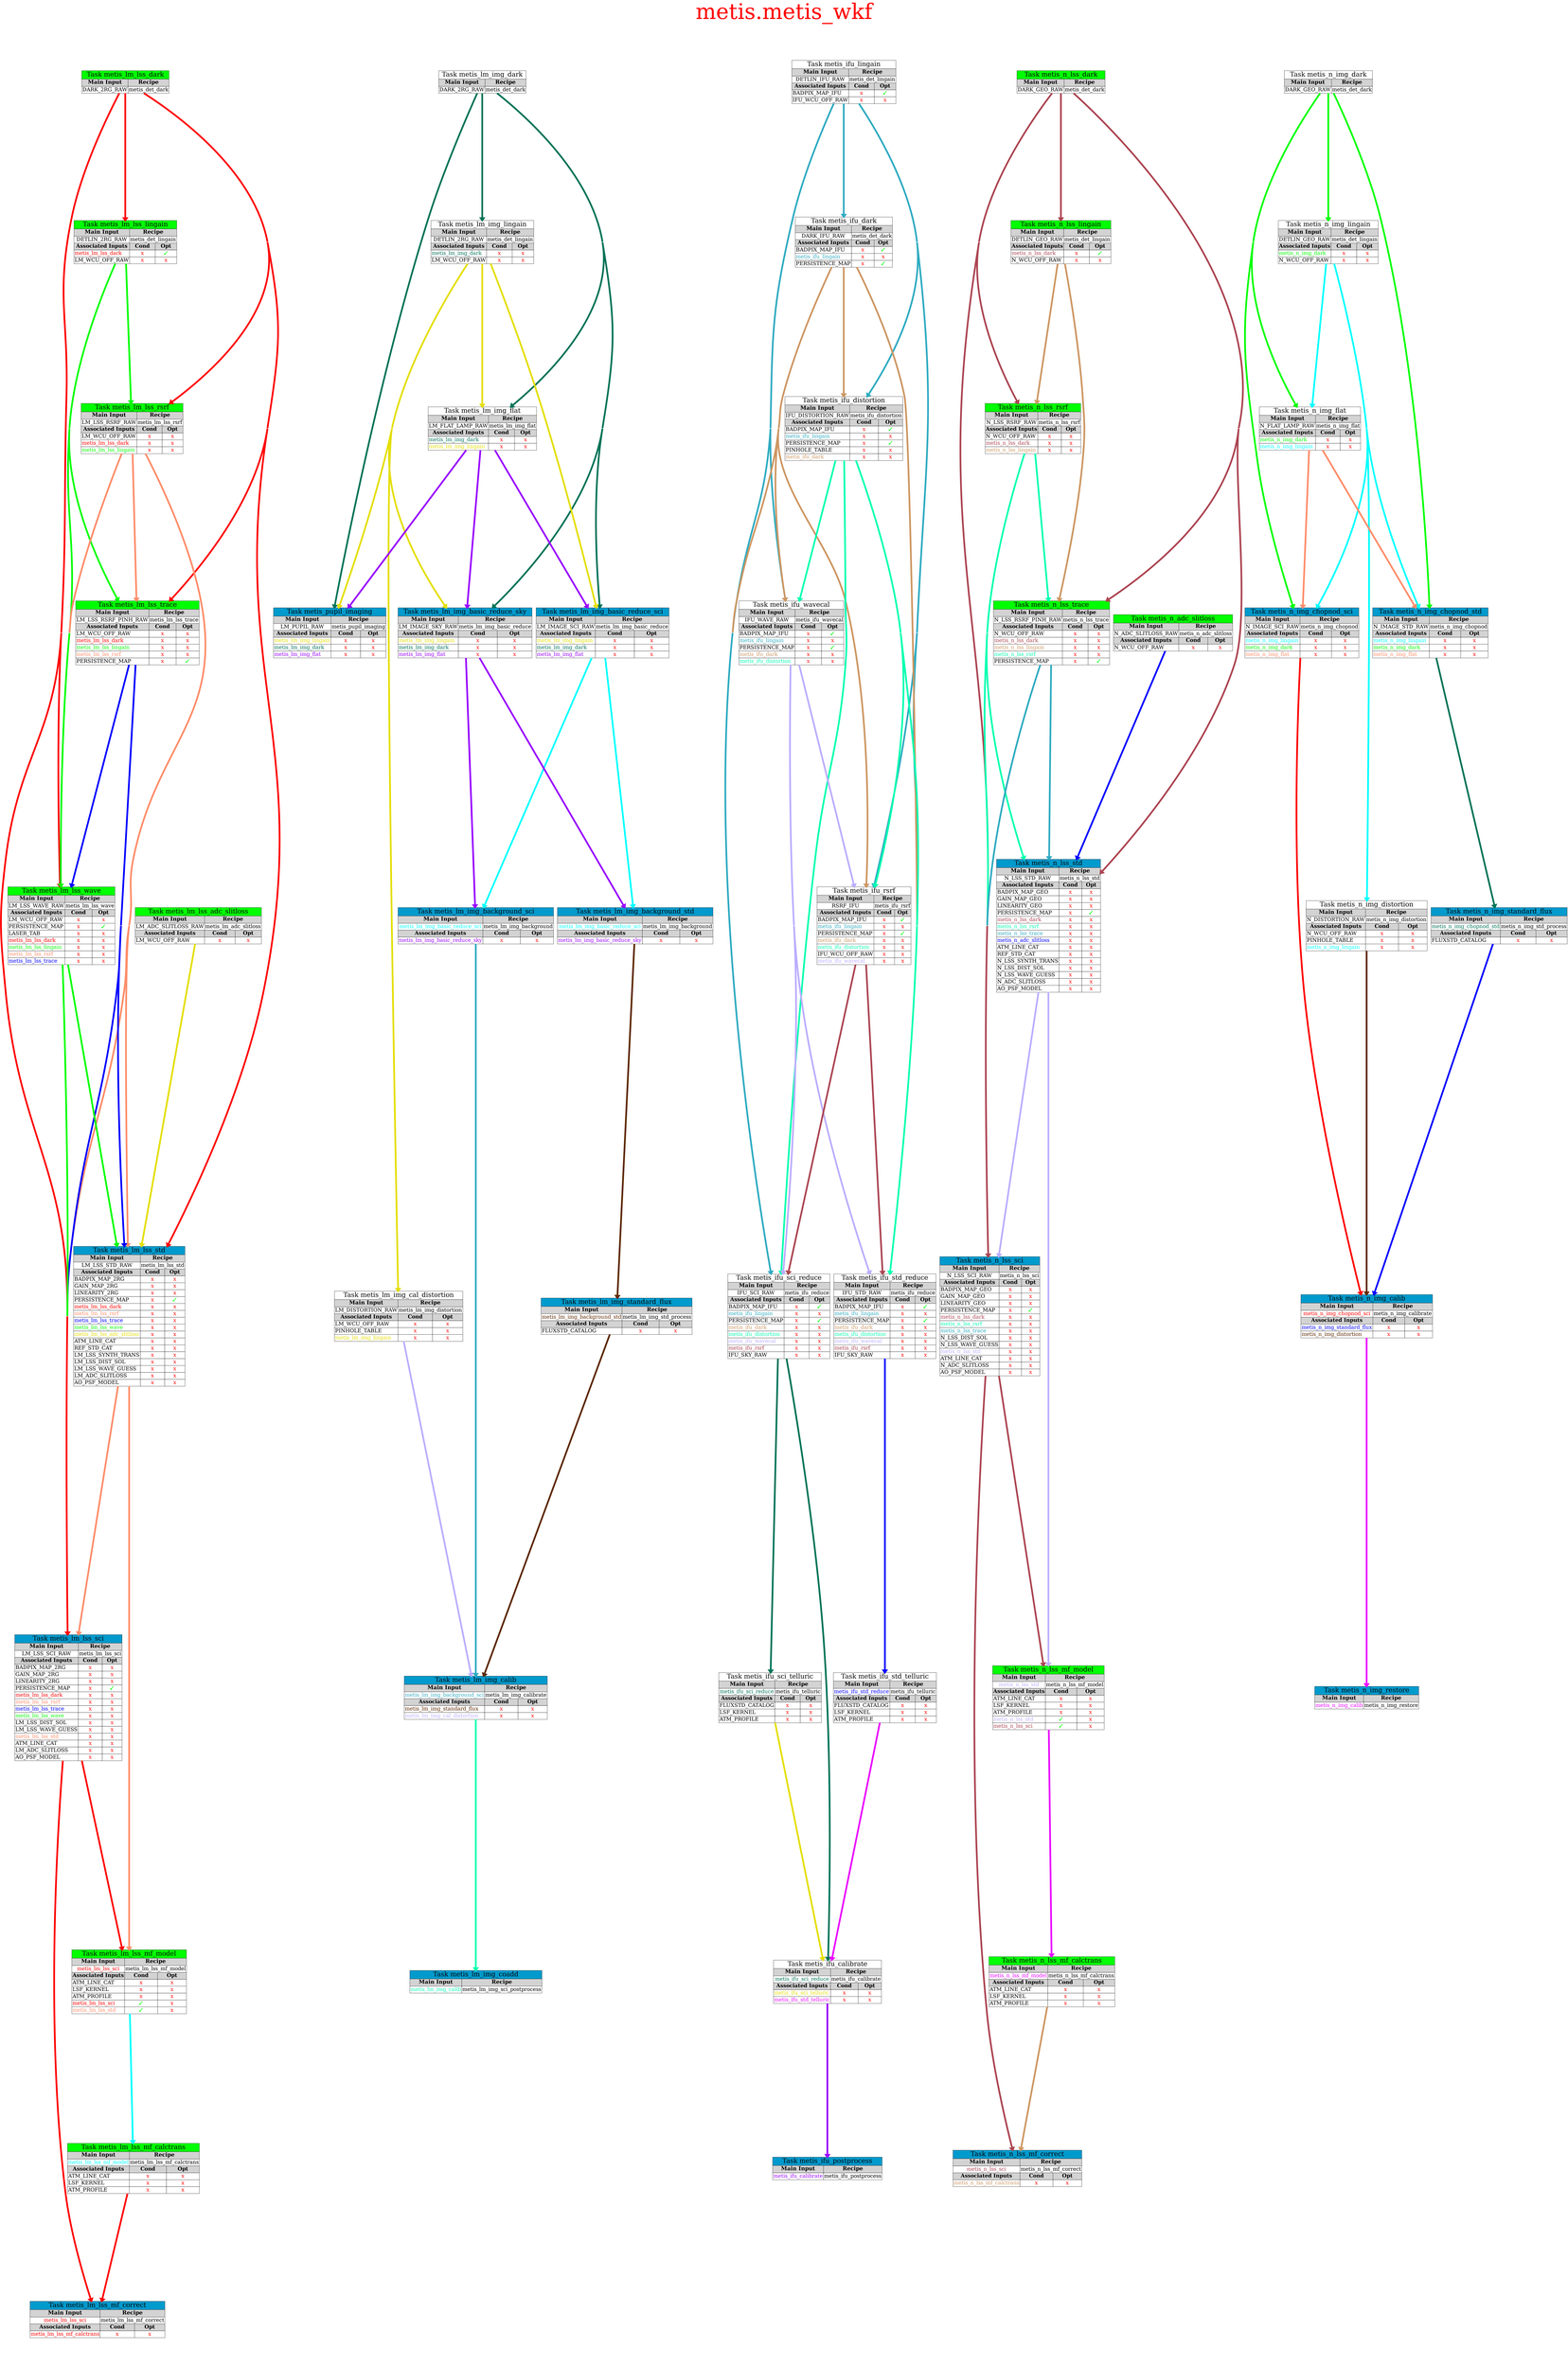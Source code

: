 




strict digraph {
    graph [
        concentrate=true
        fontcolor=red
        fontsize=100
        label="metis.metis_wkf"
        labeljust=c
        labelloc=t
        rankdir=TB
        ratio=1.5
        splines=spline
        ranksep=1.0
        ]
    node [shape=plain fontsize=24]
    edge [colorscheme=spectral11 penwidth=8]

        metis_lm_lss_dark [label=<
    <table border="0" cellborder="1" cellspacing="0" align="left" valign="top">
    <tr>
        <td bgcolor="green" colspan="3"><font point-size="30">Task metis_lm_lss_dark</font></td>
    </tr>
    <tr>
        <td bgcolor="lightgrey"><font point-size="25"><b>Main Input</b></font></td>
        <td bgcolor="lightgrey" colspan="2"><font point-size="25"><b>Recipe</b></font></td>
    </tr>
    <tr>
        <td>DARK_2RG_RAW</td>
        <td colspan="2">metis_det_dark</td>
    </tr>
    </table>>]

        metis_lm_img_dark [label=<
    <table border="0" cellborder="1" cellspacing="0" align="left" valign="top">
    <tr>
        <td bgcolor="white" colspan="3"><font point-size="30">Task metis_lm_img_dark</font></td>
    </tr>
    <tr>
        <td bgcolor="lightgrey"><font point-size="25"><b>Main Input</b></font></td>
        <td bgcolor="lightgrey" colspan="2"><font point-size="25"><b>Recipe</b></font></td>
    </tr>
    <tr>
        <td>DARK_2RG_RAW</td>
        <td colspan="2">metis_det_dark</td>
    </tr>
    </table>>]

        metis_ifu_lingain [label=<
    <table border="0" cellborder="1" cellspacing="0" align="left" valign="top">
    <tr>
        <td bgcolor="white" colspan="3"><font point-size="30">Task metis_ifu_lingain</font></td>
    </tr>
    <tr>
        <td bgcolor="lightgrey"><font point-size="25"><b>Main Input</b></font></td>
        <td bgcolor="lightgrey" colspan="2"><font point-size="25"><b>Recipe</b></font></td>
    </tr>
    <tr>
        <td>DETLIN_IFU_RAW</td>
        <td colspan="2">metis_det_lingain</td>
    </tr>
    <tr>
        <td bgcolor="lightgrey"><b>Associated Inputs</b></td>
        <td bgcolor="lightgrey"><b>Cond</b></td>
        <td bgcolor="lightgrey"><b>Opt</b></td>
    </tr>
    <tr>
        <td align="left">BADPIX_MAP_IFU</td>
        <td rowspan="1"><font color="red">x</font></td>
        <td rowspan="1"><font color="green">&#x2713;</font></td>
    </tr>
    <tr>
        <td align="left">IFU_WCU_OFF_RAW</td>
        <td rowspan="1"><font color="red">x</font></td>
        <td rowspan="1"><font color="red">x</font></td>
    </tr>
    </table>>]

        metis_lm_lss_adc_slitloss [label=<
    <table border="0" cellborder="1" cellspacing="0" align="left" valign="top">
    <tr>
        <td bgcolor="green" colspan="3"><font point-size="30">Task metis_lm_lss_adc_slitloss</font></td>
    </tr>
    <tr>
        <td bgcolor="lightgrey"><font point-size="25"><b>Main Input</b></font></td>
        <td bgcolor="lightgrey" colspan="2"><font point-size="25"><b>Recipe</b></font></td>
    </tr>
    <tr>
        <td>LM_ADC_SLITLOSS_RAW</td>
        <td colspan="2">metis_lm_adc_slitloss</td>
    </tr>
    <tr>
        <td bgcolor="lightgrey"><b>Associated Inputs</b></td>
        <td bgcolor="lightgrey"><b>Cond</b></td>
        <td bgcolor="lightgrey"><b>Opt</b></td>
    </tr>
    <tr>
        <td align="left">LM_WCU_OFF_RAW</td>
        <td rowspan="1"><font color="red">x</font></td>
        <td rowspan="1"><font color="red">x</font></td>
    </tr>
    </table>>]

        metis_n_lss_dark [label=<
    <table border="0" cellborder="1" cellspacing="0" align="left" valign="top">
    <tr>
        <td bgcolor="green" colspan="3"><font point-size="30">Task metis_n_lss_dark</font></td>
    </tr>
    <tr>
        <td bgcolor="lightgrey"><font point-size="25"><b>Main Input</b></font></td>
        <td bgcolor="lightgrey" colspan="2"><font point-size="25"><b>Recipe</b></font></td>
    </tr>
    <tr>
        <td>DARK_GEO_RAW</td>
        <td colspan="2">metis_det_dark</td>
    </tr>
    </table>>]

        metis_n_img_dark [label=<
    <table border="0" cellborder="1" cellspacing="0" align="left" valign="top">
    <tr>
        <td bgcolor="white" colspan="3"><font point-size="30">Task metis_n_img_dark</font></td>
    </tr>
    <tr>
        <td bgcolor="lightgrey"><font point-size="25"><b>Main Input</b></font></td>
        <td bgcolor="lightgrey" colspan="2"><font point-size="25"><b>Recipe</b></font></td>
    </tr>
    <tr>
        <td>DARK_GEO_RAW</td>
        <td colspan="2">metis_det_dark</td>
    </tr>
    </table>>]

        metis_n_adc_slitloss [label=<
    <table border="0" cellborder="1" cellspacing="0" align="left" valign="top">
    <tr>
        <td bgcolor="green" colspan="3"><font point-size="30">Task metis_n_adc_slitloss</font></td>
    </tr>
    <tr>
        <td bgcolor="lightgrey"><font point-size="25"><b>Main Input</b></font></td>
        <td bgcolor="lightgrey" colspan="2"><font point-size="25"><b>Recipe</b></font></td>
    </tr>
    <tr>
        <td>N_ADC_SLITLOSS_RAW</td>
        <td colspan="2">metis_n_adc_slitloss</td>
    </tr>
    <tr>
        <td bgcolor="lightgrey"><b>Associated Inputs</b></td>
        <td bgcolor="lightgrey"><b>Cond</b></td>
        <td bgcolor="lightgrey"><b>Opt</b></td>
    </tr>
    <tr>
        <td align="left">N_WCU_OFF_RAW</td>
        <td rowspan="1"><font color="red">x</font></td>
        <td rowspan="1"><font color="red">x</font></td>
    </tr>
    </table>>]

        metis_lm_lss_lingain [label=<
    <table border="0" cellborder="1" cellspacing="0" align="left" valign="top">
    <tr>
        <td bgcolor="green" colspan="3"><font point-size="30">Task metis_lm_lss_lingain</font></td>
    </tr>
    <tr>
        <td bgcolor="lightgrey"><font point-size="25"><b>Main Input</b></font></td>
        <td bgcolor="lightgrey" colspan="2"><font point-size="25"><b>Recipe</b></font></td>
    </tr>
    <tr>
        <td>DETLIN_2RG_RAW</td>
        <td colspan="2">metis_det_lingain</td>
    </tr>
    <tr>
        <td bgcolor="lightgrey"><b>Associated Inputs</b></td>
        <td bgcolor="lightgrey"><b>Cond</b></td>
        <td bgcolor="lightgrey"><b>Opt</b></td>
    </tr>
    <tr>
        <td align="left"><font color="#ff0000">metis_lm_lss_dark</font></td>
        <td rowspan="1"><font color="red">x</font></td>
        <td rowspan="1"><font color="green">&#x2713;</font></td>
    </tr>
    <tr>
        <td align="left">LM_WCU_OFF_RAW</td>
        <td rowspan="1"><font color="red">x</font></td>
        <td rowspan="1"><font color="red">x</font></td>
    </tr>
    </table>>]

        metis_lm_img_lingain [label=<
    <table border="0" cellborder="1" cellspacing="0" align="left" valign="top">
    <tr>
        <td bgcolor="white" colspan="3"><font point-size="30">Task metis_lm_img_lingain</font></td>
    </tr>
    <tr>
        <td bgcolor="lightgrey"><font point-size="25"><b>Main Input</b></font></td>
        <td bgcolor="lightgrey" colspan="2"><font point-size="25"><b>Recipe</b></font></td>
    </tr>
    <tr>
        <td>DETLIN_2RG_RAW</td>
        <td colspan="2">metis_det_lingain</td>
    </tr>
    <tr>
        <td bgcolor="lightgrey"><b>Associated Inputs</b></td>
        <td bgcolor="lightgrey"><b>Cond</b></td>
        <td bgcolor="lightgrey"><b>Opt</b></td>
    </tr>
    <tr>
        <td align="left"><font color="#007358">metis_lm_img_dark</font></td>
        <td rowspan="1"><font color="red">x</font></td>
        <td rowspan="1"><font color="red">x</font></td>
    </tr>
    <tr>
        <td align="left">LM_WCU_OFF_RAW</td>
        <td rowspan="1"><font color="red">x</font></td>
        <td rowspan="1"><font color="red">x</font></td>
    </tr>
    </table>>]

        metis_ifu_dark [label=<
    <table border="0" cellborder="1" cellspacing="0" align="left" valign="top">
    <tr>
        <td bgcolor="white" colspan="3"><font point-size="30">Task metis_ifu_dark</font></td>
    </tr>
    <tr>
        <td bgcolor="lightgrey"><font point-size="25"><b>Main Input</b></font></td>
        <td bgcolor="lightgrey" colspan="2"><font point-size="25"><b>Recipe</b></font></td>
    </tr>
    <tr>
        <td>DARK_IFU_RAW</td>
        <td colspan="2">metis_det_dark</td>
    </tr>
    <tr>
        <td bgcolor="lightgrey"><b>Associated Inputs</b></td>
        <td bgcolor="lightgrey"><b>Cond</b></td>
        <td bgcolor="lightgrey"><b>Opt</b></td>
    </tr>
    <tr>
        <td align="left">BADPIX_MAP_IFU</td>
        <td rowspan="1"><font color="red">x</font></td>
        <td rowspan="1"><font color="green">&#x2713;</font></td>
    </tr>
    <tr>
        <td align="left"><font color="#2fabc1">metis_ifu_lingain</font></td>
        <td rowspan="1"><font color="red">x</font></td>
        <td rowspan="1"><font color="red">x</font></td>
    </tr>
    <tr>
        <td align="left">PERSISTENCE_MAP</td>
        <td rowspan="1"><font color="red">x</font></td>
        <td rowspan="1"><font color="green">&#x2713;</font></td>
    </tr>
    </table>>]

        metis_n_lss_lingain [label=<
    <table border="0" cellborder="1" cellspacing="0" align="left" valign="top">
    <tr>
        <td bgcolor="green" colspan="3"><font point-size="30">Task metis_n_lss_lingain</font></td>
    </tr>
    <tr>
        <td bgcolor="lightgrey"><font point-size="25"><b>Main Input</b></font></td>
        <td bgcolor="lightgrey" colspan="2"><font point-size="25"><b>Recipe</b></font></td>
    </tr>
    <tr>
        <td>DETLIN_GEO_RAW</td>
        <td colspan="2">metis_det_lingain</td>
    </tr>
    <tr>
        <td bgcolor="lightgrey"><b>Associated Inputs</b></td>
        <td bgcolor="lightgrey"><b>Cond</b></td>
        <td bgcolor="lightgrey"><b>Opt</b></td>
    </tr>
    <tr>
        <td align="left"><font color="#ac4552">metis_n_lss_dark</font></td>
        <td rowspan="1"><font color="red">x</font></td>
        <td rowspan="1"><font color="green">&#x2713;</font></td>
    </tr>
    <tr>
        <td align="left">N_WCU_OFF_RAW</td>
        <td rowspan="1"><font color="red">x</font></td>
        <td rowspan="1"><font color="red">x</font></td>
    </tr>
    </table>>]

        metis_n_img_lingain [label=<
    <table border="0" cellborder="1" cellspacing="0" align="left" valign="top">
    <tr>
        <td bgcolor="white" colspan="3"><font point-size="30">Task metis_n_img_lingain</font></td>
    </tr>
    <tr>
        <td bgcolor="lightgrey"><font point-size="25"><b>Main Input</b></font></td>
        <td bgcolor="lightgrey" colspan="2"><font point-size="25"><b>Recipe</b></font></td>
    </tr>
    <tr>
        <td>DETLIN_GEO_RAW</td>
        <td colspan="2">metis_det_lingain</td>
    </tr>
    <tr>
        <td bgcolor="lightgrey"><b>Associated Inputs</b></td>
        <td bgcolor="lightgrey"><b>Cond</b></td>
        <td bgcolor="lightgrey"><b>Opt</b></td>
    </tr>
    <tr>
        <td align="left"><font color="#00ff00">metis_n_img_dark</font></td>
        <td rowspan="1"><font color="red">x</font></td>
        <td rowspan="1"><font color="red">x</font></td>
    </tr>
    <tr>
        <td align="left">N_WCU_OFF_RAW</td>
        <td rowspan="1"><font color="red">x</font></td>
        <td rowspan="1"><font color="red">x</font></td>
    </tr>
    </table>>]

        metis_lm_lss_rsrf [label=<
    <table border="0" cellborder="1" cellspacing="0" align="left" valign="top">
    <tr>
        <td bgcolor="green" colspan="3"><font point-size="30">Task metis_lm_lss_rsrf</font></td>
    </tr>
    <tr>
        <td bgcolor="lightgrey"><font point-size="25"><b>Main Input</b></font></td>
        <td bgcolor="lightgrey" colspan="2"><font point-size="25"><b>Recipe</b></font></td>
    </tr>
    <tr>
        <td>LM_LSS_RSRF_RAW</td>
        <td colspan="2">metis_lm_lss_rsrf</td>
    </tr>
    <tr>
        <td bgcolor="lightgrey"><b>Associated Inputs</b></td>
        <td bgcolor="lightgrey"><b>Cond</b></td>
        <td bgcolor="lightgrey"><b>Opt</b></td>
    </tr>
    <tr>
        <td align="left">LM_WCU_OFF_RAW</td>
        <td rowspan="1"><font color="red">x</font></td>
        <td rowspan="1"><font color="red">x</font></td>
    </tr>
    <tr>
        <td align="left"><font color="#ff0000">metis_lm_lss_dark</font></td>
        <td rowspan="1"><font color="red">x</font></td>
        <td rowspan="1"><font color="red">x</font></td>
    </tr>
    <tr>
        <td align="left"><font color="#00ff00">metis_lm_lss_lingain</font></td>
        <td rowspan="1"><font color="red">x</font></td>
        <td rowspan="1"><font color="red">x</font></td>
    </tr>
    </table>>]

        metis_lm_img_flat [label=<
    <table border="0" cellborder="1" cellspacing="0" align="left" valign="top">
    <tr>
        <td bgcolor="white" colspan="3"><font point-size="30">Task metis_lm_img_flat</font></td>
    </tr>
    <tr>
        <td bgcolor="lightgrey"><font point-size="25"><b>Main Input</b></font></td>
        <td bgcolor="lightgrey" colspan="2"><font point-size="25"><b>Recipe</b></font></td>
    </tr>
    <tr>
        <td>LM_FLAT_LAMP_RAW</td>
        <td colspan="2">metis_lm_img_flat</td>
    </tr>
    <tr>
        <td bgcolor="lightgrey"><b>Associated Inputs</b></td>
        <td bgcolor="lightgrey"><b>Cond</b></td>
        <td bgcolor="lightgrey"><b>Opt</b></td>
    </tr>
    <tr>
        <td align="left"><font color="#007358">metis_lm_img_dark</font></td>
        <td rowspan="1"><font color="red">x</font></td>
        <td rowspan="1"><font color="red">x</font></td>
    </tr>
    <tr>
        <td align="left"><font color="#e4de01">metis_lm_img_lingain</font></td>
        <td rowspan="1"><font color="red">x</font></td>
        <td rowspan="1"><font color="red">x</font></td>
    </tr>
    </table>>]

        metis_lm_img_cal_distortion [label=<
    <table border="0" cellborder="1" cellspacing="0" align="left" valign="top">
    <tr>
        <td bgcolor="white" colspan="3"><font point-size="30">Task metis_lm_img_cal_distortion</font></td>
    </tr>
    <tr>
        <td bgcolor="lightgrey"><font point-size="25"><b>Main Input</b></font></td>
        <td bgcolor="lightgrey" colspan="2"><font point-size="25"><b>Recipe</b></font></td>
    </tr>
    <tr>
        <td>LM_DISTORTION_RAW</td>
        <td colspan="2">metis_lm_img_distortion</td>
    </tr>
    <tr>
        <td bgcolor="lightgrey"><b>Associated Inputs</b></td>
        <td bgcolor="lightgrey"><b>Cond</b></td>
        <td bgcolor="lightgrey"><b>Opt</b></td>
    </tr>
    <tr>
        <td align="left">LM_WCU_OFF_RAW</td>
        <td rowspan="1"><font color="red">x</font></td>
        <td rowspan="1"><font color="red">x</font></td>
    </tr>
    <tr>
        <td align="left">PINHOLE_TABLE</td>
        <td rowspan="1"><font color="red">x</font></td>
        <td rowspan="1"><font color="red">x</font></td>
    </tr>
    <tr>
        <td align="left"><font color="#e4de01">metis_lm_img_lingain</font></td>
        <td rowspan="1"><font color="red">x</font></td>
        <td rowspan="1"><font color="red">x</font></td>
    </tr>
    </table>>]

        metis_ifu_distortion [label=<
    <table border="0" cellborder="1" cellspacing="0" align="left" valign="top">
    <tr>
        <td bgcolor="white" colspan="3"><font point-size="30">Task metis_ifu_distortion</font></td>
    </tr>
    <tr>
        <td bgcolor="lightgrey"><font point-size="25"><b>Main Input</b></font></td>
        <td bgcolor="lightgrey" colspan="2"><font point-size="25"><b>Recipe</b></font></td>
    </tr>
    <tr>
        <td>IFU_DISTORTION_RAW</td>
        <td colspan="2">metis_ifu_distortion</td>
    </tr>
    <tr>
        <td bgcolor="lightgrey"><b>Associated Inputs</b></td>
        <td bgcolor="lightgrey"><b>Cond</b></td>
        <td bgcolor="lightgrey"><b>Opt</b></td>
    </tr>
    <tr>
        <td align="left">BADPIX_MAP_IFU</td>
        <td rowspan="1"><font color="red">x</font></td>
        <td rowspan="1"><font color="green">&#x2713;</font></td>
    </tr>
    <tr>
        <td align="left"><font color="#2fabc1">metis_ifu_lingain</font></td>
        <td rowspan="1"><font color="red">x</font></td>
        <td rowspan="1"><font color="red">x</font></td>
    </tr>
    <tr>
        <td align="left">PERSISTENCE_MAP</td>
        <td rowspan="1"><font color="red">x</font></td>
        <td rowspan="1"><font color="green">&#x2713;</font></td>
    </tr>
    <tr>
        <td align="left">PINHOLE_TABLE</td>
        <td rowspan="1"><font color="red">x</font></td>
        <td rowspan="1"><font color="red">x</font></td>
    </tr>
    <tr>
        <td align="left"><font color="#cd9763">metis_ifu_dark</font></td>
        <td rowspan="1"><font color="red">x</font></td>
        <td rowspan="1"><font color="red">x</font></td>
    </tr>
    </table>>]

        metis_n_lss_rsrf [label=<
    <table border="0" cellborder="1" cellspacing="0" align="left" valign="top">
    <tr>
        <td bgcolor="green" colspan="3"><font point-size="30">Task metis_n_lss_rsrf</font></td>
    </tr>
    <tr>
        <td bgcolor="lightgrey"><font point-size="25"><b>Main Input</b></font></td>
        <td bgcolor="lightgrey" colspan="2"><font point-size="25"><b>Recipe</b></font></td>
    </tr>
    <tr>
        <td>N_LSS_RSRF_RAW</td>
        <td colspan="2">metis_n_lss_rsrf</td>
    </tr>
    <tr>
        <td bgcolor="lightgrey"><b>Associated Inputs</b></td>
        <td bgcolor="lightgrey"><b>Cond</b></td>
        <td bgcolor="lightgrey"><b>Opt</b></td>
    </tr>
    <tr>
        <td align="left">N_WCU_OFF_RAW</td>
        <td rowspan="1"><font color="red">x</font></td>
        <td rowspan="1"><font color="red">x</font></td>
    </tr>
    <tr>
        <td align="left"><font color="#ac4552">metis_n_lss_dark</font></td>
        <td rowspan="1"><font color="red">x</font></td>
        <td rowspan="1"><font color="red">x</font></td>
    </tr>
    <tr>
        <td align="left"><font color="#cd9763">metis_n_lss_lingain</font></td>
        <td rowspan="1"><font color="red">x</font></td>
        <td rowspan="1"><font color="red">x</font></td>
    </tr>
    </table>>]

        metis_n_img_distortion [label=<
    <table border="0" cellborder="1" cellspacing="0" align="left" valign="top">
    <tr>
        <td bgcolor="white" colspan="3"><font point-size="30">Task metis_n_img_distortion</font></td>
    </tr>
    <tr>
        <td bgcolor="lightgrey"><font point-size="25"><b>Main Input</b></font></td>
        <td bgcolor="lightgrey" colspan="2"><font point-size="25"><b>Recipe</b></font></td>
    </tr>
    <tr>
        <td>N_DISTORTION_RAW</td>
        <td colspan="2">metis_n_img_distortion</td>
    </tr>
    <tr>
        <td bgcolor="lightgrey"><b>Associated Inputs</b></td>
        <td bgcolor="lightgrey"><b>Cond</b></td>
        <td bgcolor="lightgrey"><b>Opt</b></td>
    </tr>
    <tr>
        <td align="left">N_WCU_OFF_RAW</td>
        <td rowspan="1"><font color="red">x</font></td>
        <td rowspan="1"><font color="red">x</font></td>
    </tr>
    <tr>
        <td align="left">PINHOLE_TABLE</td>
        <td rowspan="1"><font color="red">x</font></td>
        <td rowspan="1"><font color="red">x</font></td>
    </tr>
    <tr>
        <td align="left"><font color="#00ffff">metis_n_img_lingain</font></td>
        <td rowspan="1"><font color="red">x</font></td>
        <td rowspan="1"><font color="red">x</font></td>
    </tr>
    </table>>]

        metis_n_img_flat [label=<
    <table border="0" cellborder="1" cellspacing="0" align="left" valign="top">
    <tr>
        <td bgcolor="white" colspan="3"><font point-size="30">Task metis_n_img_flat</font></td>
    </tr>
    <tr>
        <td bgcolor="lightgrey"><font point-size="25"><b>Main Input</b></font></td>
        <td bgcolor="lightgrey" colspan="2"><font point-size="25"><b>Recipe</b></font></td>
    </tr>
    <tr>
        <td>N_FLAT_LAMP_RAW</td>
        <td colspan="2">metis_n_img_flat</td>
    </tr>
    <tr>
        <td bgcolor="lightgrey"><b>Associated Inputs</b></td>
        <td bgcolor="lightgrey"><b>Cond</b></td>
        <td bgcolor="lightgrey"><b>Opt</b></td>
    </tr>
    <tr>
        <td align="left"><font color="#00ff00">metis_n_img_dark</font></td>
        <td rowspan="1"><font color="red">x</font></td>
        <td rowspan="1"><font color="red">x</font></td>
    </tr>
    <tr>
        <td align="left"><font color="#00ffff">metis_n_img_lingain</font></td>
        <td rowspan="1"><font color="red">x</font></td>
        <td rowspan="1"><font color="red">x</font></td>
    </tr>
    </table>>]

        metis_lm_lss_trace [label=<
    <table border="0" cellborder="1" cellspacing="0" align="left" valign="top">
    <tr>
        <td bgcolor="green" colspan="3"><font point-size="30">Task metis_lm_lss_trace</font></td>
    </tr>
    <tr>
        <td bgcolor="lightgrey"><font point-size="25"><b>Main Input</b></font></td>
        <td bgcolor="lightgrey" colspan="2"><font point-size="25"><b>Recipe</b></font></td>
    </tr>
    <tr>
        <td>LM_LSS_RSRF_PINH_RAW</td>
        <td colspan="2">metis_lm_lss_trace</td>
    </tr>
    <tr>
        <td bgcolor="lightgrey"><b>Associated Inputs</b></td>
        <td bgcolor="lightgrey"><b>Cond</b></td>
        <td bgcolor="lightgrey"><b>Opt</b></td>
    </tr>
    <tr>
        <td align="left">LM_WCU_OFF_RAW</td>
        <td rowspan="1"><font color="red">x</font></td>
        <td rowspan="1"><font color="red">x</font></td>
    </tr>
    <tr>
        <td align="left"><font color="#ff0000">metis_lm_lss_dark</font></td>
        <td rowspan="1"><font color="red">x</font></td>
        <td rowspan="1"><font color="red">x</font></td>
    </tr>
    <tr>
        <td align="left"><font color="#00ff00">metis_lm_lss_lingain</font></td>
        <td rowspan="1"><font color="red">x</font></td>
        <td rowspan="1"><font color="red">x</font></td>
    </tr>
    <tr>
        <td align="left"><font color="#ff8d6a">metis_lm_lss_rsrf</font></td>
        <td rowspan="1"><font color="red">x</font></td>
        <td rowspan="1"><font color="red">x</font></td>
    </tr>
    <tr>
        <td align="left">PERSISTENCE_MAP</td>
        <td rowspan="1"><font color="red">x</font></td>
        <td rowspan="1"><font color="green">&#x2713;</font></td>
    </tr>
    </table>>]

        metis_pupil_imaging [label=<
    <table border="0" cellborder="1" cellspacing="0" align="left" valign="top">
    <tr>
        <td bgcolor="deepskyblue3" colspan="3"><font point-size="30">Task metis_pupil_imaging</font></td>
    </tr>
    <tr>
        <td bgcolor="lightgrey"><font point-size="25"><b>Main Input</b></font></td>
        <td bgcolor="lightgrey" colspan="2"><font point-size="25"><b>Recipe</b></font></td>
    </tr>
    <tr>
        <td>LM_PUPIL_RAW</td>
        <td colspan="2">metis_pupil_imaging</td>
    </tr>
    <tr>
        <td bgcolor="lightgrey"><b>Associated Inputs</b></td>
        <td bgcolor="lightgrey"><b>Cond</b></td>
        <td bgcolor="lightgrey"><b>Opt</b></td>
    </tr>
    <tr>
        <td align="left"><font color="#e4de01">metis_lm_img_lingain</font></td>
        <td rowspan="1"><font color="red">x</font></td>
        <td rowspan="1"><font color="red">x</font></td>
    </tr>
    <tr>
        <td align="left"><font color="#007358">metis_lm_img_dark</font></td>
        <td rowspan="1"><font color="red">x</font></td>
        <td rowspan="1"><font color="red">x</font></td>
    </tr>
    <tr>
        <td align="left"><font color="#9904ff">metis_lm_img_flat</font></td>
        <td rowspan="1"><font color="red">x</font></td>
        <td rowspan="1"><font color="red">x</font></td>
    </tr>
    </table>>]

        metis_lm_img_basic_reduce_sci [label=<
    <table border="0" cellborder="1" cellspacing="0" align="left" valign="top">
    <tr>
        <td bgcolor="deepskyblue3" colspan="3"><font point-size="30">Task metis_lm_img_basic_reduce_sci</font></td>
    </tr>
    <tr>
        <td bgcolor="lightgrey"><font point-size="25"><b>Main Input</b></font></td>
        <td bgcolor="lightgrey" colspan="2"><font point-size="25"><b>Recipe</b></font></td>
    </tr>
    <tr>
        <td>LM_IMAGE_SCI_RAW</td>
        <td colspan="2">metis_lm_img_basic_reduce</td>
    </tr>
    <tr>
        <td bgcolor="lightgrey"><b>Associated Inputs</b></td>
        <td bgcolor="lightgrey"><b>Cond</b></td>
        <td bgcolor="lightgrey"><b>Opt</b></td>
    </tr>
    <tr>
        <td align="left"><font color="#e4de01">metis_lm_img_lingain</font></td>
        <td rowspan="1"><font color="red">x</font></td>
        <td rowspan="1"><font color="red">x</font></td>
    </tr>
    <tr>
        <td align="left"><font color="#007358">metis_lm_img_dark</font></td>
        <td rowspan="1"><font color="red">x</font></td>
        <td rowspan="1"><font color="red">x</font></td>
    </tr>
    <tr>
        <td align="left"><font color="#9904ff">metis_lm_img_flat</font></td>
        <td rowspan="1"><font color="red">x</font></td>
        <td rowspan="1"><font color="red">x</font></td>
    </tr>
    </table>>]

        metis_lm_img_basic_reduce_sky [label=<
    <table border="0" cellborder="1" cellspacing="0" align="left" valign="top">
    <tr>
        <td bgcolor="deepskyblue3" colspan="3"><font point-size="30">Task metis_lm_img_basic_reduce_sky</font></td>
    </tr>
    <tr>
        <td bgcolor="lightgrey"><font point-size="25"><b>Main Input</b></font></td>
        <td bgcolor="lightgrey" colspan="2"><font point-size="25"><b>Recipe</b></font></td>
    </tr>
    <tr>
        <td>LM_IMAGE_SKY_RAW</td>
        <td colspan="2">metis_lm_img_basic_reduce</td>
    </tr>
    <tr>
        <td bgcolor="lightgrey"><b>Associated Inputs</b></td>
        <td bgcolor="lightgrey"><b>Cond</b></td>
        <td bgcolor="lightgrey"><b>Opt</b></td>
    </tr>
    <tr>
        <td align="left"><font color="#e4de01">metis_lm_img_lingain</font></td>
        <td rowspan="1"><font color="red">x</font></td>
        <td rowspan="1"><font color="red">x</font></td>
    </tr>
    <tr>
        <td align="left"><font color="#007358">metis_lm_img_dark</font></td>
        <td rowspan="1"><font color="red">x</font></td>
        <td rowspan="1"><font color="red">x</font></td>
    </tr>
    <tr>
        <td align="left"><font color="#9904ff">metis_lm_img_flat</font></td>
        <td rowspan="1"><font color="red">x</font></td>
        <td rowspan="1"><font color="red">x</font></td>
    </tr>
    </table>>]

        metis_ifu_wavecal [label=<
    <table border="0" cellborder="1" cellspacing="0" align="left" valign="top">
    <tr>
        <td bgcolor="white" colspan="3"><font point-size="30">Task metis_ifu_wavecal</font></td>
    </tr>
    <tr>
        <td bgcolor="lightgrey"><font point-size="25"><b>Main Input</b></font></td>
        <td bgcolor="lightgrey" colspan="2"><font point-size="25"><b>Recipe</b></font></td>
    </tr>
    <tr>
        <td>IFU_WAVE_RAW</td>
        <td colspan="2">metis_ifu_wavecal</td>
    </tr>
    <tr>
        <td bgcolor="lightgrey"><b>Associated Inputs</b></td>
        <td bgcolor="lightgrey"><b>Cond</b></td>
        <td bgcolor="lightgrey"><b>Opt</b></td>
    </tr>
    <tr>
        <td align="left">BADPIX_MAP_IFU</td>
        <td rowspan="1"><font color="red">x</font></td>
        <td rowspan="1"><font color="green">&#x2713;</font></td>
    </tr>
    <tr>
        <td align="left"><font color="#2fabc1">metis_ifu_lingain</font></td>
        <td rowspan="1"><font color="red">x</font></td>
        <td rowspan="1"><font color="red">x</font></td>
    </tr>
    <tr>
        <td align="left">PERSISTENCE_MAP</td>
        <td rowspan="1"><font color="red">x</font></td>
        <td rowspan="1"><font color="green">&#x2713;</font></td>
    </tr>
    <tr>
        <td align="left"><font color="#cd9763">metis_ifu_dark</font></td>
        <td rowspan="1"><font color="red">x</font></td>
        <td rowspan="1"><font color="red">x</font></td>
    </tr>
    <tr>
        <td align="left"><font color="#04ffb0">metis_ifu_distortion</font></td>
        <td rowspan="1"><font color="red">x</font></td>
        <td rowspan="1"><font color="red">x</font></td>
    </tr>
    </table>>]

        metis_n_lss_trace [label=<
    <table border="0" cellborder="1" cellspacing="0" align="left" valign="top">
    <tr>
        <td bgcolor="green" colspan="3"><font point-size="30">Task metis_n_lss_trace</font></td>
    </tr>
    <tr>
        <td bgcolor="lightgrey"><font point-size="25"><b>Main Input</b></font></td>
        <td bgcolor="lightgrey" colspan="2"><font point-size="25"><b>Recipe</b></font></td>
    </tr>
    <tr>
        <td>N_LSS_RSRF_PINH_RAW</td>
        <td colspan="2">metis_n_lss_trace</td>
    </tr>
    <tr>
        <td bgcolor="lightgrey"><b>Associated Inputs</b></td>
        <td bgcolor="lightgrey"><b>Cond</b></td>
        <td bgcolor="lightgrey"><b>Opt</b></td>
    </tr>
    <tr>
        <td align="left">N_WCU_OFF_RAW</td>
        <td rowspan="1"><font color="red">x</font></td>
        <td rowspan="1"><font color="red">x</font></td>
    </tr>
    <tr>
        <td align="left"><font color="#ac4552">metis_n_lss_dark</font></td>
        <td rowspan="1"><font color="red">x</font></td>
        <td rowspan="1"><font color="red">x</font></td>
    </tr>
    <tr>
        <td align="left"><font color="#cd9763">metis_n_lss_lingain</font></td>
        <td rowspan="1"><font color="red">x</font></td>
        <td rowspan="1"><font color="red">x</font></td>
    </tr>
    <tr>
        <td align="left"><font color="#04ffb0">metis_n_lss_rsrf</font></td>
        <td rowspan="1"><font color="red">x</font></td>
        <td rowspan="1"><font color="red">x</font></td>
    </tr>
    <tr>
        <td align="left">PERSISTENCE_MAP</td>
        <td rowspan="1"><font color="red">x</font></td>
        <td rowspan="1"><font color="green">&#x2713;</font></td>
    </tr>
    </table>>]

        metis_n_img_chopnod_sci [label=<
    <table border="0" cellborder="1" cellspacing="0" align="left" valign="top">
    <tr>
        <td bgcolor="deepskyblue3" colspan="3"><font point-size="30">Task metis_n_img_chopnod_sci</font></td>
    </tr>
    <tr>
        <td bgcolor="lightgrey"><font point-size="25"><b>Main Input</b></font></td>
        <td bgcolor="lightgrey" colspan="2"><font point-size="25"><b>Recipe</b></font></td>
    </tr>
    <tr>
        <td>N_IMAGE_SCI_RAW</td>
        <td colspan="2">metis_n_img_chopnod</td>
    </tr>
    <tr>
        <td bgcolor="lightgrey"><b>Associated Inputs</b></td>
        <td bgcolor="lightgrey"><b>Cond</b></td>
        <td bgcolor="lightgrey"><b>Opt</b></td>
    </tr>
    <tr>
        <td align="left"><font color="#00ffff">metis_n_img_lingain</font></td>
        <td rowspan="1"><font color="red">x</font></td>
        <td rowspan="1"><font color="red">x</font></td>
    </tr>
    <tr>
        <td align="left"><font color="#00ff00">metis_n_img_dark</font></td>
        <td rowspan="1"><font color="red">x</font></td>
        <td rowspan="1"><font color="red">x</font></td>
    </tr>
    <tr>
        <td align="left"><font color="#ff8d6a">metis_n_img_flat</font></td>
        <td rowspan="1"><font color="red">x</font></td>
        <td rowspan="1"><font color="red">x</font></td>
    </tr>
    </table>>]

        metis_n_img_chopnod_std [label=<
    <table border="0" cellborder="1" cellspacing="0" align="left" valign="top">
    <tr>
        <td bgcolor="deepskyblue3" colspan="3"><font point-size="30">Task metis_n_img_chopnod_std</font></td>
    </tr>
    <tr>
        <td bgcolor="lightgrey"><font point-size="25"><b>Main Input</b></font></td>
        <td bgcolor="lightgrey" colspan="2"><font point-size="25"><b>Recipe</b></font></td>
    </tr>
    <tr>
        <td>N_IMAGE_STD_RAW</td>
        <td colspan="2">metis_n_img_chopnod</td>
    </tr>
    <tr>
        <td bgcolor="lightgrey"><b>Associated Inputs</b></td>
        <td bgcolor="lightgrey"><b>Cond</b></td>
        <td bgcolor="lightgrey"><b>Opt</b></td>
    </tr>
    <tr>
        <td align="left"><font color="#00ffff">metis_n_img_lingain</font></td>
        <td rowspan="1"><font color="red">x</font></td>
        <td rowspan="1"><font color="red">x</font></td>
    </tr>
    <tr>
        <td align="left"><font color="#00ff00">metis_n_img_dark</font></td>
        <td rowspan="1"><font color="red">x</font></td>
        <td rowspan="1"><font color="red">x</font></td>
    </tr>
    <tr>
        <td align="left"><font color="#ff8d6a">metis_n_img_flat</font></td>
        <td rowspan="1"><font color="red">x</font></td>
        <td rowspan="1"><font color="red">x</font></td>
    </tr>
    </table>>]

        metis_lm_lss_wave [label=<
    <table border="0" cellborder="1" cellspacing="0" align="left" valign="top">
    <tr>
        <td bgcolor="green" colspan="3"><font point-size="30">Task metis_lm_lss_wave</font></td>
    </tr>
    <tr>
        <td bgcolor="lightgrey"><font point-size="25"><b>Main Input</b></font></td>
        <td bgcolor="lightgrey" colspan="2"><font point-size="25"><b>Recipe</b></font></td>
    </tr>
    <tr>
        <td>LM_LSS_WAVE_RAW</td>
        <td colspan="2">metis_lm_lss_wave</td>
    </tr>
    <tr>
        <td bgcolor="lightgrey"><b>Associated Inputs</b></td>
        <td bgcolor="lightgrey"><b>Cond</b></td>
        <td bgcolor="lightgrey"><b>Opt</b></td>
    </tr>
    <tr>
        <td align="left">LM_WCU_OFF_RAW</td>
        <td rowspan="1"><font color="red">x</font></td>
        <td rowspan="1"><font color="red">x</font></td>
    </tr>
    <tr>
        <td align="left">PERSISTENCE_MAP</td>
        <td rowspan="1"><font color="red">x</font></td>
        <td rowspan="1"><font color="green">&#x2713;</font></td>
    </tr>
    <tr>
        <td align="left">LASER_TAB</td>
        <td rowspan="1"><font color="red">x</font></td>
        <td rowspan="1"><font color="red">x</font></td>
    </tr>
    <tr>
        <td align="left"><font color="#ff0000">metis_lm_lss_dark</font></td>
        <td rowspan="1"><font color="red">x</font></td>
        <td rowspan="1"><font color="red">x</font></td>
    </tr>
    <tr>
        <td align="left"><font color="#00ff00">metis_lm_lss_lingain</font></td>
        <td rowspan="1"><font color="red">x</font></td>
        <td rowspan="1"><font color="red">x</font></td>
    </tr>
    <tr>
        <td align="left"><font color="#ff8d6a">metis_lm_lss_rsrf</font></td>
        <td rowspan="1"><font color="red">x</font></td>
        <td rowspan="1"><font color="red">x</font></td>
    </tr>
    <tr>
        <td align="left"><font color="#0000ff">metis_lm_lss_trace</font></td>
        <td rowspan="1"><font color="red">x</font></td>
        <td rowspan="1"><font color="red">x</font></td>
    </tr>
    </table>>]

        metis_lm_img_background_std [label=<
    <table border="0" cellborder="1" cellspacing="0" align="left" valign="top">
    <tr>
        <td bgcolor="deepskyblue3" colspan="3"><font point-size="30">Task metis_lm_img_background_std</font></td>
    </tr>
    <tr>
        <td bgcolor="lightgrey"><font point-size="25"><b>Main Input</b></font></td>
        <td bgcolor="lightgrey" colspan="2"><font point-size="25"><b>Recipe</b></font></td>
    </tr>
    <tr>
        <td><font color="#00ffff">metis_lm_img_basic_reduce_sci</font></td>
        <td colspan="2">metis_lm_img_background</td>
    </tr>
    <tr>
        <td bgcolor="lightgrey"><b>Associated Inputs</b></td>
        <td bgcolor="lightgrey"><b>Cond</b></td>
        <td bgcolor="lightgrey"><b>Opt</b></td>
    </tr>
    <tr>
        <td align="left"><font color="#9904ff">metis_lm_img_basic_reduce_sky</font></td>
        <td rowspan="1"><font color="red">x</font></td>
        <td rowspan="1"><font color="red">x</font></td>
    </tr>
    </table>>]

        metis_lm_img_background_sci [label=<
    <table border="0" cellborder="1" cellspacing="0" align="left" valign="top">
    <tr>
        <td bgcolor="deepskyblue3" colspan="3"><font point-size="30">Task metis_lm_img_background_sci</font></td>
    </tr>
    <tr>
        <td bgcolor="lightgrey"><font point-size="25"><b>Main Input</b></font></td>
        <td bgcolor="lightgrey" colspan="2"><font point-size="25"><b>Recipe</b></font></td>
    </tr>
    <tr>
        <td><font color="#00ffff">metis_lm_img_basic_reduce_sci</font></td>
        <td colspan="2">metis_lm_img_background</td>
    </tr>
    <tr>
        <td bgcolor="lightgrey"><b>Associated Inputs</b></td>
        <td bgcolor="lightgrey"><b>Cond</b></td>
        <td bgcolor="lightgrey"><b>Opt</b></td>
    </tr>
    <tr>
        <td align="left"><font color="#9904ff">metis_lm_img_basic_reduce_sky</font></td>
        <td rowspan="1"><font color="red">x</font></td>
        <td rowspan="1"><font color="red">x</font></td>
    </tr>
    </table>>]

        metis_ifu_rsrf [label=<
    <table border="0" cellborder="1" cellspacing="0" align="left" valign="top">
    <tr>
        <td bgcolor="white" colspan="3"><font point-size="30">Task metis_ifu_rsrf</font></td>
    </tr>
    <tr>
        <td bgcolor="lightgrey"><font point-size="25"><b>Main Input</b></font></td>
        <td bgcolor="lightgrey" colspan="2"><font point-size="25"><b>Recipe</b></font></td>
    </tr>
    <tr>
        <td>RSRF_IFU</td>
        <td colspan="2">metis_ifu_rsrf</td>
    </tr>
    <tr>
        <td bgcolor="lightgrey"><b>Associated Inputs</b></td>
        <td bgcolor="lightgrey"><b>Cond</b></td>
        <td bgcolor="lightgrey"><b>Opt</b></td>
    </tr>
    <tr>
        <td align="left">BADPIX_MAP_IFU</td>
        <td rowspan="1"><font color="red">x</font></td>
        <td rowspan="1"><font color="green">&#x2713;</font></td>
    </tr>
    <tr>
        <td align="left"><font color="#2fabc1">metis_ifu_lingain</font></td>
        <td rowspan="1"><font color="red">x</font></td>
        <td rowspan="1"><font color="red">x</font></td>
    </tr>
    <tr>
        <td align="left">PERSISTENCE_MAP</td>
        <td rowspan="1"><font color="red">x</font></td>
        <td rowspan="1"><font color="green">&#x2713;</font></td>
    </tr>
    <tr>
        <td align="left"><font color="#cd9763">metis_ifu_dark</font></td>
        <td rowspan="1"><font color="red">x</font></td>
        <td rowspan="1"><font color="red">x</font></td>
    </tr>
    <tr>
        <td align="left"><font color="#04ffb0">metis_ifu_distortion</font></td>
        <td rowspan="1"><font color="red">x</font></td>
        <td rowspan="1"><font color="red">x</font></td>
    </tr>
    <tr>
        <td align="left">IFU_WCU_OFF_RAW</td>
        <td rowspan="1"><font color="red">x</font></td>
        <td rowspan="1"><font color="red">x</font></td>
    </tr>
    <tr>
        <td align="left"><font color="#bcadff">metis_ifu_wavecal</font></td>
        <td rowspan="1"><font color="red">x</font></td>
        <td rowspan="1"><font color="red">x</font></td>
    </tr>
    </table>>]

        metis_n_lss_std [label=<
    <table border="0" cellborder="1" cellspacing="0" align="left" valign="top">
    <tr>
        <td bgcolor="deepskyblue3" colspan="3"><font point-size="30">Task metis_n_lss_std</font></td>
    </tr>
    <tr>
        <td bgcolor="lightgrey"><font point-size="25"><b>Main Input</b></font></td>
        <td bgcolor="lightgrey" colspan="2"><font point-size="25"><b>Recipe</b></font></td>
    </tr>
    <tr>
        <td>N_LSS_STD_RAW</td>
        <td colspan="2">metis_n_lss_std</td>
    </tr>
    <tr>
        <td bgcolor="lightgrey"><b>Associated Inputs</b></td>
        <td bgcolor="lightgrey"><b>Cond</b></td>
        <td bgcolor="lightgrey"><b>Opt</b></td>
    </tr>
    <tr>
        <td align="left">BADPIX_MAP_GEO</td>
        <td rowspan="1"><font color="red">x</font></td>
        <td rowspan="1"><font color="red">x</font></td>
    </tr>
    <tr>
        <td align="left">GAIN_MAP_GEO</td>
        <td rowspan="1"><font color="red">x</font></td>
        <td rowspan="1"><font color="red">x</font></td>
    </tr>
    <tr>
        <td align="left">LINEARITY_GEO</td>
        <td rowspan="1"><font color="red">x</font></td>
        <td rowspan="1"><font color="red">x</font></td>
    </tr>
    <tr>
        <td align="left">PERSISTENCE_MAP</td>
        <td rowspan="1"><font color="red">x</font></td>
        <td rowspan="1"><font color="green">&#x2713;</font></td>
    </tr>
    <tr>
        <td align="left"><font color="#ac4552">metis_n_lss_dark</font></td>
        <td rowspan="1"><font color="red">x</font></td>
        <td rowspan="1"><font color="red">x</font></td>
    </tr>
    <tr>
        <td align="left"><font color="#04ffb0">metis_n_lss_rsrf</font></td>
        <td rowspan="1"><font color="red">x</font></td>
        <td rowspan="1"><font color="red">x</font></td>
    </tr>
    <tr>
        <td align="left"><font color="#2fabc1">metis_n_lss_trace</font></td>
        <td rowspan="1"><font color="red">x</font></td>
        <td rowspan="1"><font color="red">x</font></td>
    </tr>
    <tr>
        <td align="left"><font color="#0000ff">metis_n_adc_slitloss</font></td>
        <td rowspan="1"><font color="red">x</font></td>
        <td rowspan="1"><font color="red">x</font></td>
    </tr>
    <tr>
        <td align="left">ATM_LINE_CAT</td>
        <td rowspan="1"><font color="red">x</font></td>
        <td rowspan="1"><font color="red">x</font></td>
    </tr>
    <tr>
        <td align="left">REF_STD_CAT</td>
        <td rowspan="1"><font color="red">x</font></td>
        <td rowspan="1"><font color="red">x</font></td>
    </tr>
    <tr>
        <td align="left">N_LSS_SYNTH_TRANS</td>
        <td rowspan="1"><font color="red">x</font></td>
        <td rowspan="1"><font color="red">x</font></td>
    </tr>
    <tr>
        <td align="left">N_LSS_DIST_SOL</td>
        <td rowspan="1"><font color="red">x</font></td>
        <td rowspan="1"><font color="red">x</font></td>
    </tr>
    <tr>
        <td align="left">N_LSS_WAVE_GUESS</td>
        <td rowspan="1"><font color="red">x</font></td>
        <td rowspan="1"><font color="red">x</font></td>
    </tr>
    <tr>
        <td align="left">N_ADC_SLITLOSS</td>
        <td rowspan="1"><font color="red">x</font></td>
        <td rowspan="1"><font color="red">x</font></td>
    </tr>
    <tr>
        <td align="left">AO_PSF_MODEL</td>
        <td rowspan="1"><font color="red">x</font></td>
        <td rowspan="1"><font color="red">x</font></td>
    </tr>
    </table>>]

        metis_n_img_standard_flux [label=<
    <table border="0" cellborder="1" cellspacing="0" align="left" valign="top">
    <tr>
        <td bgcolor="deepskyblue3" colspan="3"><font point-size="30">Task metis_n_img_standard_flux</font></td>
    </tr>
    <tr>
        <td bgcolor="lightgrey"><font point-size="25"><b>Main Input</b></font></td>
        <td bgcolor="lightgrey" colspan="2"><font point-size="25"><b>Recipe</b></font></td>
    </tr>
    <tr>
        <td><font color="#007358">metis_n_img_chopnod_std</font></td>
        <td colspan="2">metis_n_img_std_process</td>
    </tr>
    <tr>
        <td bgcolor="lightgrey"><b>Associated Inputs</b></td>
        <td bgcolor="lightgrey"><b>Cond</b></td>
        <td bgcolor="lightgrey"><b>Opt</b></td>
    </tr>
    <tr>
        <td align="left">FLUXSTD_CATALOG</td>
        <td rowspan="1"><font color="red">x</font></td>
        <td rowspan="1"><font color="red">x</font></td>
    </tr>
    </table>>]

        metis_lm_lss_std [label=<
    <table border="0" cellborder="1" cellspacing="0" align="left" valign="top">
    <tr>
        <td bgcolor="deepskyblue3" colspan="3"><font point-size="30">Task metis_lm_lss_std</font></td>
    </tr>
    <tr>
        <td bgcolor="lightgrey"><font point-size="25"><b>Main Input</b></font></td>
        <td bgcolor="lightgrey" colspan="2"><font point-size="25"><b>Recipe</b></font></td>
    </tr>
    <tr>
        <td>LM_LSS_STD_RAW</td>
        <td colspan="2">metis_lm_lss_std</td>
    </tr>
    <tr>
        <td bgcolor="lightgrey"><b>Associated Inputs</b></td>
        <td bgcolor="lightgrey"><b>Cond</b></td>
        <td bgcolor="lightgrey"><b>Opt</b></td>
    </tr>
    <tr>
        <td align="left">BADPIX_MAP_2RG</td>
        <td rowspan="1"><font color="red">x</font></td>
        <td rowspan="1"><font color="red">x</font></td>
    </tr>
    <tr>
        <td align="left">GAIN_MAP_2RG</td>
        <td rowspan="1"><font color="red">x</font></td>
        <td rowspan="1"><font color="red">x</font></td>
    </tr>
    <tr>
        <td align="left">LINEARITY_2RG</td>
        <td rowspan="1"><font color="red">x</font></td>
        <td rowspan="1"><font color="red">x</font></td>
    </tr>
    <tr>
        <td align="left">PERSISTENCE_MAP</td>
        <td rowspan="1"><font color="red">x</font></td>
        <td rowspan="1"><font color="green">&#x2713;</font></td>
    </tr>
    <tr>
        <td align="left"><font color="#ff0000">metis_lm_lss_dark</font></td>
        <td rowspan="1"><font color="red">x</font></td>
        <td rowspan="1"><font color="red">x</font></td>
    </tr>
    <tr>
        <td align="left"><font color="#ff8d6a">metis_lm_lss_rsrf</font></td>
        <td rowspan="1"><font color="red">x</font></td>
        <td rowspan="1"><font color="red">x</font></td>
    </tr>
    <tr>
        <td align="left"><font color="#0000ff">metis_lm_lss_trace</font></td>
        <td rowspan="1"><font color="red">x</font></td>
        <td rowspan="1"><font color="red">x</font></td>
    </tr>
    <tr>
        <td align="left"><font color="#00ff00">metis_lm_lss_wave</font></td>
        <td rowspan="1"><font color="red">x</font></td>
        <td rowspan="1"><font color="red">x</font></td>
    </tr>
    <tr>
        <td align="left"><font color="#e4de01">metis_lm_lss_adc_slitloss</font></td>
        <td rowspan="1"><font color="red">x</font></td>
        <td rowspan="1"><font color="red">x</font></td>
    </tr>
    <tr>
        <td align="left">ATM_LINE_CAT</td>
        <td rowspan="1"><font color="red">x</font></td>
        <td rowspan="1"><font color="red">x</font></td>
    </tr>
    <tr>
        <td align="left">REF_STD_CAT</td>
        <td rowspan="1"><font color="red">x</font></td>
        <td rowspan="1"><font color="red">x</font></td>
    </tr>
    <tr>
        <td align="left">LM_LSS_SYNTH_TRANS</td>
        <td rowspan="1"><font color="red">x</font></td>
        <td rowspan="1"><font color="red">x</font></td>
    </tr>
    <tr>
        <td align="left">LM_LSS_DIST_SOL</td>
        <td rowspan="1"><font color="red">x</font></td>
        <td rowspan="1"><font color="red">x</font></td>
    </tr>
    <tr>
        <td align="left">LM_LSS_WAVE_GUESS</td>
        <td rowspan="1"><font color="red">x</font></td>
        <td rowspan="1"><font color="red">x</font></td>
    </tr>
    <tr>
        <td align="left">LM_ADC_SLITLOSS</td>
        <td rowspan="1"><font color="red">x</font></td>
        <td rowspan="1"><font color="red">x</font></td>
    </tr>
    <tr>
        <td align="left">AO_PSF_MODEL</td>
        <td rowspan="1"><font color="red">x</font></td>
        <td rowspan="1"><font color="red">x</font></td>
    </tr>
    </table>>]

        metis_lm_img_standard_flux [label=<
    <table border="0" cellborder="1" cellspacing="0" align="left" valign="top">
    <tr>
        <td bgcolor="deepskyblue3" colspan="3"><font point-size="30">Task metis_lm_img_standard_flux</font></td>
    </tr>
    <tr>
        <td bgcolor="lightgrey"><font point-size="25"><b>Main Input</b></font></td>
        <td bgcolor="lightgrey" colspan="2"><font point-size="25"><b>Recipe</b></font></td>
    </tr>
    <tr>
        <td><font color="#5e2903">metis_lm_img_background_std</font></td>
        <td colspan="2">metis_lm_img_std_process</td>
    </tr>
    <tr>
        <td bgcolor="lightgrey"><b>Associated Inputs</b></td>
        <td bgcolor="lightgrey"><b>Cond</b></td>
        <td bgcolor="lightgrey"><b>Opt</b></td>
    </tr>
    <tr>
        <td align="left">FLUXSTD_CATALOG</td>
        <td rowspan="1"><font color="red">x</font></td>
        <td rowspan="1"><font color="red">x</font></td>
    </tr>
    </table>>]

        metis_ifu_std_reduce [label=<
    <table border="0" cellborder="1" cellspacing="0" align="left" valign="top">
    <tr>
        <td bgcolor="white" colspan="3"><font point-size="30">Task metis_ifu_std_reduce</font></td>
    </tr>
    <tr>
        <td bgcolor="lightgrey"><font point-size="25"><b>Main Input</b></font></td>
        <td bgcolor="lightgrey" colspan="2"><font point-size="25"><b>Recipe</b></font></td>
    </tr>
    <tr>
        <td>IFU_STD_RAW</td>
        <td colspan="2">metis_ifu_reduce</td>
    </tr>
    <tr>
        <td bgcolor="lightgrey"><b>Associated Inputs</b></td>
        <td bgcolor="lightgrey"><b>Cond</b></td>
        <td bgcolor="lightgrey"><b>Opt</b></td>
    </tr>
    <tr>
        <td align="left">BADPIX_MAP_IFU</td>
        <td rowspan="1"><font color="red">x</font></td>
        <td rowspan="1"><font color="green">&#x2713;</font></td>
    </tr>
    <tr>
        <td align="left"><font color="#2fabc1">metis_ifu_lingain</font></td>
        <td rowspan="1"><font color="red">x</font></td>
        <td rowspan="1"><font color="red">x</font></td>
    </tr>
    <tr>
        <td align="left">PERSISTENCE_MAP</td>
        <td rowspan="1"><font color="red">x</font></td>
        <td rowspan="1"><font color="green">&#x2713;</font></td>
    </tr>
    <tr>
        <td align="left"><font color="#cd9763">metis_ifu_dark</font></td>
        <td rowspan="1"><font color="red">x</font></td>
        <td rowspan="1"><font color="red">x</font></td>
    </tr>
    <tr>
        <td align="left"><font color="#04ffb0">metis_ifu_distortion</font></td>
        <td rowspan="1"><font color="red">x</font></td>
        <td rowspan="1"><font color="red">x</font></td>
    </tr>
    <tr>
        <td align="left"><font color="#bcadff">metis_ifu_wavecal</font></td>
        <td rowspan="1"><font color="red">x</font></td>
        <td rowspan="1"><font color="red">x</font></td>
    </tr>
    <tr>
        <td align="left"><font color="#ac4552">metis_ifu_rsrf</font></td>
        <td rowspan="1"><font color="red">x</font></td>
        <td rowspan="1"><font color="red">x</font></td>
    </tr>
    <tr>
        <td align="left">IFU_SKY_RAW</td>
        <td rowspan="1"><font color="red">x</font></td>
        <td rowspan="1"><font color="red">x</font></td>
    </tr>
    </table>>]

        metis_ifu_sci_reduce [label=<
    <table border="0" cellborder="1" cellspacing="0" align="left" valign="top">
    <tr>
        <td bgcolor="white" colspan="3"><font point-size="30">Task metis_ifu_sci_reduce</font></td>
    </tr>
    <tr>
        <td bgcolor="lightgrey"><font point-size="25"><b>Main Input</b></font></td>
        <td bgcolor="lightgrey" colspan="2"><font point-size="25"><b>Recipe</b></font></td>
    </tr>
    <tr>
        <td>IFU_SCI_RAW</td>
        <td colspan="2">metis_ifu_reduce</td>
    </tr>
    <tr>
        <td bgcolor="lightgrey"><b>Associated Inputs</b></td>
        <td bgcolor="lightgrey"><b>Cond</b></td>
        <td bgcolor="lightgrey"><b>Opt</b></td>
    </tr>
    <tr>
        <td align="left">BADPIX_MAP_IFU</td>
        <td rowspan="1"><font color="red">x</font></td>
        <td rowspan="1"><font color="green">&#x2713;</font></td>
    </tr>
    <tr>
        <td align="left"><font color="#2fabc1">metis_ifu_lingain</font></td>
        <td rowspan="1"><font color="red">x</font></td>
        <td rowspan="1"><font color="red">x</font></td>
    </tr>
    <tr>
        <td align="left">PERSISTENCE_MAP</td>
        <td rowspan="1"><font color="red">x</font></td>
        <td rowspan="1"><font color="green">&#x2713;</font></td>
    </tr>
    <tr>
        <td align="left"><font color="#cd9763">metis_ifu_dark</font></td>
        <td rowspan="1"><font color="red">x</font></td>
        <td rowspan="1"><font color="red">x</font></td>
    </tr>
    <tr>
        <td align="left"><font color="#04ffb0">metis_ifu_distortion</font></td>
        <td rowspan="1"><font color="red">x</font></td>
        <td rowspan="1"><font color="red">x</font></td>
    </tr>
    <tr>
        <td align="left"><font color="#bcadff">metis_ifu_wavecal</font></td>
        <td rowspan="1"><font color="red">x</font></td>
        <td rowspan="1"><font color="red">x</font></td>
    </tr>
    <tr>
        <td align="left"><font color="#ac4552">metis_ifu_rsrf</font></td>
        <td rowspan="1"><font color="red">x</font></td>
        <td rowspan="1"><font color="red">x</font></td>
    </tr>
    <tr>
        <td align="left">IFU_SKY_RAW</td>
        <td rowspan="1"><font color="red">x</font></td>
        <td rowspan="1"><font color="red">x</font></td>
    </tr>
    </table>>]

        metis_n_lss_sci [label=<
    <table border="0" cellborder="1" cellspacing="0" align="left" valign="top">
    <tr>
        <td bgcolor="deepskyblue3" colspan="3"><font point-size="30">Task metis_n_lss_sci</font></td>
    </tr>
    <tr>
        <td bgcolor="lightgrey"><font point-size="25"><b>Main Input</b></font></td>
        <td bgcolor="lightgrey" colspan="2"><font point-size="25"><b>Recipe</b></font></td>
    </tr>
    <tr>
        <td>N_LSS_SCI_RAW</td>
        <td colspan="2">metis_n_lss_sci</td>
    </tr>
    <tr>
        <td bgcolor="lightgrey"><b>Associated Inputs</b></td>
        <td bgcolor="lightgrey"><b>Cond</b></td>
        <td bgcolor="lightgrey"><b>Opt</b></td>
    </tr>
    <tr>
        <td align="left">BADPIX_MAP_GEO</td>
        <td rowspan="1"><font color="red">x</font></td>
        <td rowspan="1"><font color="red">x</font></td>
    </tr>
    <tr>
        <td align="left">GAIN_MAP_GEO</td>
        <td rowspan="1"><font color="red">x</font></td>
        <td rowspan="1"><font color="red">x</font></td>
    </tr>
    <tr>
        <td align="left">LINEARITY_GEO</td>
        <td rowspan="1"><font color="red">x</font></td>
        <td rowspan="1"><font color="red">x</font></td>
    </tr>
    <tr>
        <td align="left">PERSISTENCE_MAP</td>
        <td rowspan="1"><font color="red">x</font></td>
        <td rowspan="1"><font color="green">&#x2713;</font></td>
    </tr>
    <tr>
        <td align="left"><font color="#ac4552">metis_n_lss_dark</font></td>
        <td rowspan="1"><font color="red">x</font></td>
        <td rowspan="1"><font color="red">x</font></td>
    </tr>
    <tr>
        <td align="left"><font color="#04ffb0">metis_n_lss_rsrf</font></td>
        <td rowspan="1"><font color="red">x</font></td>
        <td rowspan="1"><font color="red">x</font></td>
    </tr>
    <tr>
        <td align="left"><font color="#2fabc1">metis_n_lss_trace</font></td>
        <td rowspan="1"><font color="red">x</font></td>
        <td rowspan="1"><font color="red">x</font></td>
    </tr>
    <tr>
        <td align="left">N_LSS_DIST_SOL</td>
        <td rowspan="1"><font color="red">x</font></td>
        <td rowspan="1"><font color="red">x</font></td>
    </tr>
    <tr>
        <td align="left">N_LSS_WAVE_GUESS</td>
        <td rowspan="1"><font color="red">x</font></td>
        <td rowspan="1"><font color="red">x</font></td>
    </tr>
    <tr>
        <td align="left"><font color="#bcadff">metis_n_lss_std</font></td>
        <td rowspan="1"><font color="red">x</font></td>
        <td rowspan="1"><font color="red">x</font></td>
    </tr>
    <tr>
        <td align="left">ATM_LINE_CAT</td>
        <td rowspan="1"><font color="red">x</font></td>
        <td rowspan="1"><font color="red">x</font></td>
    </tr>
    <tr>
        <td align="left">N_ADC_SLITLOSS</td>
        <td rowspan="1"><font color="red">x</font></td>
        <td rowspan="1"><font color="red">x</font></td>
    </tr>
    <tr>
        <td align="left">AO_PSF_MODEL</td>
        <td rowspan="1"><font color="red">x</font></td>
        <td rowspan="1"><font color="red">x</font></td>
    </tr>
    </table>>]

        metis_n_img_calib [label=<
    <table border="0" cellborder="1" cellspacing="0" align="left" valign="top">
    <tr>
        <td bgcolor="deepskyblue3" colspan="3"><font point-size="30">Task metis_n_img_calib</font></td>
    </tr>
    <tr>
        <td bgcolor="lightgrey"><font point-size="25"><b>Main Input</b></font></td>
        <td bgcolor="lightgrey" colspan="2"><font point-size="25"><b>Recipe</b></font></td>
    </tr>
    <tr>
        <td><font color="#ff0000">metis_n_img_chopnod_sci</font></td>
        <td colspan="2">metis_n_img_calibrate</td>
    </tr>
    <tr>
        <td bgcolor="lightgrey"><b>Associated Inputs</b></td>
        <td bgcolor="lightgrey"><b>Cond</b></td>
        <td bgcolor="lightgrey"><b>Opt</b></td>
    </tr>
    <tr>
        <td align="left"><font color="#0000ff">metis_n_img_standard_flux</font></td>
        <td rowspan="1"><font color="red">x</font></td>
        <td rowspan="1"><font color="red">x</font></td>
    </tr>
    <tr>
        <td align="left"><font color="#5e2903">metis_n_img_distortion</font></td>
        <td rowspan="1"><font color="red">x</font></td>
        <td rowspan="1"><font color="red">x</font></td>
    </tr>
    </table>>]

        metis_lm_lss_sci [label=<
    <table border="0" cellborder="1" cellspacing="0" align="left" valign="top">
    <tr>
        <td bgcolor="deepskyblue3" colspan="3"><font point-size="30">Task metis_lm_lss_sci</font></td>
    </tr>
    <tr>
        <td bgcolor="lightgrey"><font point-size="25"><b>Main Input</b></font></td>
        <td bgcolor="lightgrey" colspan="2"><font point-size="25"><b>Recipe</b></font></td>
    </tr>
    <tr>
        <td>LM_LSS_SCI_RAW</td>
        <td colspan="2">metis_lm_lss_sci</td>
    </tr>
    <tr>
        <td bgcolor="lightgrey"><b>Associated Inputs</b></td>
        <td bgcolor="lightgrey"><b>Cond</b></td>
        <td bgcolor="lightgrey"><b>Opt</b></td>
    </tr>
    <tr>
        <td align="left">BADPIX_MAP_2RG</td>
        <td rowspan="1"><font color="red">x</font></td>
        <td rowspan="1"><font color="red">x</font></td>
    </tr>
    <tr>
        <td align="left">GAIN_MAP_2RG</td>
        <td rowspan="1"><font color="red">x</font></td>
        <td rowspan="1"><font color="red">x</font></td>
    </tr>
    <tr>
        <td align="left">LINEARITY_2RG</td>
        <td rowspan="1"><font color="red">x</font></td>
        <td rowspan="1"><font color="red">x</font></td>
    </tr>
    <tr>
        <td align="left">PERSISTENCE_MAP</td>
        <td rowspan="1"><font color="red">x</font></td>
        <td rowspan="1"><font color="green">&#x2713;</font></td>
    </tr>
    <tr>
        <td align="left"><font color="#ff0000">metis_lm_lss_dark</font></td>
        <td rowspan="1"><font color="red">x</font></td>
        <td rowspan="1"><font color="red">x</font></td>
    </tr>
    <tr>
        <td align="left"><font color="#ff8d6a">metis_lm_lss_rsrf</font></td>
        <td rowspan="1"><font color="red">x</font></td>
        <td rowspan="1"><font color="red">x</font></td>
    </tr>
    <tr>
        <td align="left"><font color="#0000ff">metis_lm_lss_trace</font></td>
        <td rowspan="1"><font color="red">x</font></td>
        <td rowspan="1"><font color="red">x</font></td>
    </tr>
    <tr>
        <td align="left"><font color="#00ff00">metis_lm_lss_wave</font></td>
        <td rowspan="1"><font color="red">x</font></td>
        <td rowspan="1"><font color="red">x</font></td>
    </tr>
    <tr>
        <td align="left">LM_LSS_DIST_SOL</td>
        <td rowspan="1"><font color="red">x</font></td>
        <td rowspan="1"><font color="red">x</font></td>
    </tr>
    <tr>
        <td align="left">LM_LSS_WAVE_GUESS</td>
        <td rowspan="1"><font color="red">x</font></td>
        <td rowspan="1"><font color="red">x</font></td>
    </tr>
    <tr>
        <td align="left"><font color="#ff8d6a">metis_lm_lss_std</font></td>
        <td rowspan="1"><font color="red">x</font></td>
        <td rowspan="1"><font color="red">x</font></td>
    </tr>
    <tr>
        <td align="left">ATM_LINE_CAT</td>
        <td rowspan="1"><font color="red">x</font></td>
        <td rowspan="1"><font color="red">x</font></td>
    </tr>
    <tr>
        <td align="left">LM_ADC_SLITLOSS</td>
        <td rowspan="1"><font color="red">x</font></td>
        <td rowspan="1"><font color="red">x</font></td>
    </tr>
    <tr>
        <td align="left">AO_PSF_MODEL</td>
        <td rowspan="1"><font color="red">x</font></td>
        <td rowspan="1"><font color="red">x</font></td>
    </tr>
    </table>>]

        metis_lm_img_calib [label=<
    <table border="0" cellborder="1" cellspacing="0" align="left" valign="top">
    <tr>
        <td bgcolor="deepskyblue3" colspan="3"><font point-size="30">Task metis_lm_img_calib</font></td>
    </tr>
    <tr>
        <td bgcolor="lightgrey"><font point-size="25"><b>Main Input</b></font></td>
        <td bgcolor="lightgrey" colspan="2"><font point-size="25"><b>Recipe</b></font></td>
    </tr>
    <tr>
        <td><font color="#2fabc1">metis_lm_img_background_sci</font></td>
        <td colspan="2">metis_lm_img_calibrate</td>
    </tr>
    <tr>
        <td bgcolor="lightgrey"><b>Associated Inputs</b></td>
        <td bgcolor="lightgrey"><b>Cond</b></td>
        <td bgcolor="lightgrey"><b>Opt</b></td>
    </tr>
    <tr>
        <td align="left"><font color="#5e2903">metis_lm_img_standard_flux</font></td>
        <td rowspan="1"><font color="red">x</font></td>
        <td rowspan="1"><font color="red">x</font></td>
    </tr>
    <tr>
        <td align="left"><font color="#bcadff">metis_lm_img_cal_distortion</font></td>
        <td rowspan="1"><font color="red">x</font></td>
        <td rowspan="1"><font color="red">x</font></td>
    </tr>
    </table>>]

        metis_ifu_std_telluric [label=<
    <table border="0" cellborder="1" cellspacing="0" align="left" valign="top">
    <tr>
        <td bgcolor="white" colspan="3"><font point-size="30">Task metis_ifu_std_telluric</font></td>
    </tr>
    <tr>
        <td bgcolor="lightgrey"><font point-size="25"><b>Main Input</b></font></td>
        <td bgcolor="lightgrey" colspan="2"><font point-size="25"><b>Recipe</b></font></td>
    </tr>
    <tr>
        <td><font color="#0000ff">metis_ifu_std_reduce</font></td>
        <td colspan="2">metis_ifu_telluric</td>
    </tr>
    <tr>
        <td bgcolor="lightgrey"><b>Associated Inputs</b></td>
        <td bgcolor="lightgrey"><b>Cond</b></td>
        <td bgcolor="lightgrey"><b>Opt</b></td>
    </tr>
    <tr>
        <td align="left">FLUXSTD_CATALOG</td>
        <td rowspan="1"><font color="red">x</font></td>
        <td rowspan="1"><font color="red">x</font></td>
    </tr>
    <tr>
        <td align="left">LSF_KERNEL</td>
        <td rowspan="1"><font color="red">x</font></td>
        <td rowspan="1"><font color="red">x</font></td>
    </tr>
    <tr>
        <td align="left">ATM_PROFILE</td>
        <td rowspan="1"><font color="red">x</font></td>
        <td rowspan="1"><font color="red">x</font></td>
    </tr>
    </table>>]

        metis_ifu_sci_telluric [label=<
    <table border="0" cellborder="1" cellspacing="0" align="left" valign="top">
    <tr>
        <td bgcolor="white" colspan="3"><font point-size="30">Task metis_ifu_sci_telluric</font></td>
    </tr>
    <tr>
        <td bgcolor="lightgrey"><font point-size="25"><b>Main Input</b></font></td>
        <td bgcolor="lightgrey" colspan="2"><font point-size="25"><b>Recipe</b></font></td>
    </tr>
    <tr>
        <td><font color="#007358">metis_ifu_sci_reduce</font></td>
        <td colspan="2">metis_ifu_telluric</td>
    </tr>
    <tr>
        <td bgcolor="lightgrey"><b>Associated Inputs</b></td>
        <td bgcolor="lightgrey"><b>Cond</b></td>
        <td bgcolor="lightgrey"><b>Opt</b></td>
    </tr>
    <tr>
        <td align="left">FLUXSTD_CATALOG</td>
        <td rowspan="1"><font color="red">x</font></td>
        <td rowspan="1"><font color="red">x</font></td>
    </tr>
    <tr>
        <td align="left">LSF_KERNEL</td>
        <td rowspan="1"><font color="red">x</font></td>
        <td rowspan="1"><font color="red">x</font></td>
    </tr>
    <tr>
        <td align="left">ATM_PROFILE</td>
        <td rowspan="1"><font color="red">x</font></td>
        <td rowspan="1"><font color="red">x</font></td>
    </tr>
    </table>>]

        metis_n_lss_mf_model [label=<
    <table border="0" cellborder="1" cellspacing="0" align="left" valign="top">
    <tr>
        <td bgcolor="green" colspan="3"><font point-size="30">Task metis_n_lss_mf_model</font></td>
    </tr>
    <tr>
        <td bgcolor="lightgrey"><font point-size="25"><b>Main Input</b></font></td>
        <td bgcolor="lightgrey" colspan="2"><font point-size="25"><b>Recipe</b></font></td>
    </tr>
    <tr>
        <td><font color="#bcadff">metis_n_lss_std</font></td>
        <td colspan="2">metis_n_lss_mf_model</td>
    </tr>
    <tr>
        <td bgcolor="lightgrey"><b>Associated Inputs</b></td>
        <td bgcolor="lightgrey"><b>Cond</b></td>
        <td bgcolor="lightgrey"><b>Opt</b></td>
    </tr>
    <tr>
        <td align="left">ATM_LINE_CAT</td>
        <td rowspan="1"><font color="red">x</font></td>
        <td rowspan="1"><font color="red">x</font></td>
    </tr>
    <tr>
        <td align="left">LSF_KERNEL</td>
        <td rowspan="1"><font color="red">x</font></td>
        <td rowspan="1"><font color="red">x</font></td>
    </tr>
    <tr>
        <td align="left">ATM_PROFILE</td>
        <td rowspan="1"><font color="red">x</font></td>
        <td rowspan="1"><font color="red">x</font></td>
    </tr>
    <tr>
        <td align="left"><font color="#bcadff">metis_n_lss_std</font></td>
        <td rowspan="1"><font color="green">&#x2713;</font></td>
        <td rowspan="1"><font color="red">x</font></td>
    </tr>
    <tr>
        <td align="left"><font color="#ac4552">metis_n_lss_sci</font></td>
        <td rowspan="1"><font color="green">&#x2713;</font></td>
        <td rowspan="1"><font color="red">x</font></td>
    </tr>
    </table>>]

        metis_n_img_restore [label=<
    <table border="0" cellborder="1" cellspacing="0" align="left" valign="top">
    <tr>
        <td bgcolor="deepskyblue3" colspan="3"><font point-size="30">Task metis_n_img_restore</font></td>
    </tr>
    <tr>
        <td bgcolor="lightgrey"><font point-size="25"><b>Main Input</b></font></td>
        <td bgcolor="lightgrey" colspan="2"><font point-size="25"><b>Recipe</b></font></td>
    </tr>
    <tr>
        <td><font color="#ea09ff">metis_n_img_calib</font></td>
        <td colspan="2">metis_n_img_restore</td>
    </tr>
    </table>>]

        metis_lm_lss_mf_model [label=<
    <table border="0" cellborder="1" cellspacing="0" align="left" valign="top">
    <tr>
        <td bgcolor="green" colspan="3"><font point-size="30">Task metis_lm_lss_mf_model</font></td>
    </tr>
    <tr>
        <td bgcolor="lightgrey"><font point-size="25"><b>Main Input</b></font></td>
        <td bgcolor="lightgrey" colspan="2"><font point-size="25"><b>Recipe</b></font></td>
    </tr>
    <tr>
        <td><font color="#ff0000">metis_lm_lss_sci</font></td>
        <td colspan="2">metis_lm_lss_mf_model</td>
    </tr>
    <tr>
        <td bgcolor="lightgrey"><b>Associated Inputs</b></td>
        <td bgcolor="lightgrey"><b>Cond</b></td>
        <td bgcolor="lightgrey"><b>Opt</b></td>
    </tr>
    <tr>
        <td align="left">ATM_LINE_CAT</td>
        <td rowspan="1"><font color="red">x</font></td>
        <td rowspan="1"><font color="red">x</font></td>
    </tr>
    <tr>
        <td align="left">LSF_KERNEL</td>
        <td rowspan="1"><font color="red">x</font></td>
        <td rowspan="1"><font color="red">x</font></td>
    </tr>
    <tr>
        <td align="left">ATM_PROFILE</td>
        <td rowspan="1"><font color="red">x</font></td>
        <td rowspan="1"><font color="red">x</font></td>
    </tr>
    <tr>
        <td align="left"><font color="#ff0000">metis_lm_lss_sci</font></td>
        <td rowspan="1"><font color="green">&#x2713;</font></td>
        <td rowspan="1"><font color="red">x</font></td>
    </tr>
    <tr>
        <td align="left"><font color="#ff8d6a">metis_lm_lss_std</font></td>
        <td rowspan="1"><font color="green">&#x2713;</font></td>
        <td rowspan="1"><font color="red">x</font></td>
    </tr>
    </table>>]

        metis_lm_img_coadd [label=<
    <table border="0" cellborder="1" cellspacing="0" align="left" valign="top">
    <tr>
        <td bgcolor="deepskyblue3" colspan="3"><font point-size="30">Task metis_lm_img_coadd</font></td>
    </tr>
    <tr>
        <td bgcolor="lightgrey"><font point-size="25"><b>Main Input</b></font></td>
        <td bgcolor="lightgrey" colspan="2"><font point-size="25"><b>Recipe</b></font></td>
    </tr>
    <tr>
        <td><font color="#04ffb0">metis_lm_img_calib</font></td>
        <td colspan="2">metis_lm_img_sci_postprocess</td>
    </tr>
    </table>>]

        metis_ifu_calibrate [label=<
    <table border="0" cellborder="1" cellspacing="0" align="left" valign="top">
    <tr>
        <td bgcolor="white" colspan="3"><font point-size="30">Task metis_ifu_calibrate</font></td>
    </tr>
    <tr>
        <td bgcolor="lightgrey"><font point-size="25"><b>Main Input</b></font></td>
        <td bgcolor="lightgrey" colspan="2"><font point-size="25"><b>Recipe</b></font></td>
    </tr>
    <tr>
        <td><font color="#007358">metis_ifu_sci_reduce</font></td>
        <td colspan="2">metis_ifu_calibrate</td>
    </tr>
    <tr>
        <td bgcolor="lightgrey"><b>Associated Inputs</b></td>
        <td bgcolor="lightgrey"><b>Cond</b></td>
        <td bgcolor="lightgrey"><b>Opt</b></td>
    </tr>
    <tr>
        <td align="left"><font color="#e4de01">metis_ifu_sci_telluric</font></td>
        <td rowspan="1"><font color="red">x</font></td>
        <td rowspan="1"><font color="red">x</font></td>
    </tr>
    <tr>
        <td align="left"><font color="#ea09ff">metis_ifu_std_telluric</font></td>
        <td rowspan="1"><font color="red">x</font></td>
        <td rowspan="1"><font color="red">x</font></td>
    </tr>
    </table>>]

        metis_n_lss_mf_calctrans [label=<
    <table border="0" cellborder="1" cellspacing="0" align="left" valign="top">
    <tr>
        <td bgcolor="green" colspan="3"><font point-size="30">Task metis_n_lss_mf_calctrans</font></td>
    </tr>
    <tr>
        <td bgcolor="lightgrey"><font point-size="25"><b>Main Input</b></font></td>
        <td bgcolor="lightgrey" colspan="2"><font point-size="25"><b>Recipe</b></font></td>
    </tr>
    <tr>
        <td><font color="#ea09ff">metis_n_lss_mf_model</font></td>
        <td colspan="2">metis_n_lss_mf_calctrans</td>
    </tr>
    <tr>
        <td bgcolor="lightgrey"><b>Associated Inputs</b></td>
        <td bgcolor="lightgrey"><b>Cond</b></td>
        <td bgcolor="lightgrey"><b>Opt</b></td>
    </tr>
    <tr>
        <td align="left">ATM_LINE_CAT</td>
        <td rowspan="1"><font color="red">x</font></td>
        <td rowspan="1"><font color="red">x</font></td>
    </tr>
    <tr>
        <td align="left">LSF_KERNEL</td>
        <td rowspan="1"><font color="red">x</font></td>
        <td rowspan="1"><font color="red">x</font></td>
    </tr>
    <tr>
        <td align="left">ATM_PROFILE</td>
        <td rowspan="1"><font color="red">x</font></td>
        <td rowspan="1"><font color="red">x</font></td>
    </tr>
    </table>>]

        metis_lm_lss_mf_calctrans [label=<
    <table border="0" cellborder="1" cellspacing="0" align="left" valign="top">
    <tr>
        <td bgcolor="green" colspan="3"><font point-size="30">Task metis_lm_lss_mf_calctrans</font></td>
    </tr>
    <tr>
        <td bgcolor="lightgrey"><font point-size="25"><b>Main Input</b></font></td>
        <td bgcolor="lightgrey" colspan="2"><font point-size="25"><b>Recipe</b></font></td>
    </tr>
    <tr>
        <td><font color="#00ffff">metis_lm_lss_mf_model</font></td>
        <td colspan="2">metis_lm_lss_mf_calctrans</td>
    </tr>
    <tr>
        <td bgcolor="lightgrey"><b>Associated Inputs</b></td>
        <td bgcolor="lightgrey"><b>Cond</b></td>
        <td bgcolor="lightgrey"><b>Opt</b></td>
    </tr>
    <tr>
        <td align="left">ATM_LINE_CAT</td>
        <td rowspan="1"><font color="red">x</font></td>
        <td rowspan="1"><font color="red">x</font></td>
    </tr>
    <tr>
        <td align="left">LSF_KERNEL</td>
        <td rowspan="1"><font color="red">x</font></td>
        <td rowspan="1"><font color="red">x</font></td>
    </tr>
    <tr>
        <td align="left">ATM_PROFILE</td>
        <td rowspan="1"><font color="red">x</font></td>
        <td rowspan="1"><font color="red">x</font></td>
    </tr>
    </table>>]

        metis_ifu_postprocess [label=<
    <table border="0" cellborder="1" cellspacing="0" align="left" valign="top">
    <tr>
        <td bgcolor="deepskyblue3" colspan="3"><font point-size="30">Task metis_ifu_postprocess</font></td>
    </tr>
    <tr>
        <td bgcolor="lightgrey"><font point-size="25"><b>Main Input</b></font></td>
        <td bgcolor="lightgrey" colspan="2"><font point-size="25"><b>Recipe</b></font></td>
    </tr>
    <tr>
        <td><font color="#9904ff">metis_ifu_calibrate</font></td>
        <td colspan="2">metis_ifu_postprocess</td>
    </tr>
    </table>>]

        metis_n_lss_mf_correct [label=<
    <table border="0" cellborder="1" cellspacing="0" align="left" valign="top">
    <tr>
        <td bgcolor="deepskyblue3" colspan="3"><font point-size="30">Task metis_n_lss_mf_correct</font></td>
    </tr>
    <tr>
        <td bgcolor="lightgrey"><font point-size="25"><b>Main Input</b></font></td>
        <td bgcolor="lightgrey" colspan="2"><font point-size="25"><b>Recipe</b></font></td>
    </tr>
    <tr>
        <td><font color="#ac4552">metis_n_lss_sci</font></td>
        <td colspan="2">metis_n_lss_mf_correct</td>
    </tr>
    <tr>
        <td bgcolor="lightgrey"><b>Associated Inputs</b></td>
        <td bgcolor="lightgrey"><b>Cond</b></td>
        <td bgcolor="lightgrey"><b>Opt</b></td>
    </tr>
    <tr>
        <td align="left"><font color="#cd9763">metis_n_lss_mf_calctrans</font></td>
        <td rowspan="1"><font color="red">x</font></td>
        <td rowspan="1"><font color="red">x</font></td>
    </tr>
    </table>>]

        metis_lm_lss_mf_correct [label=<
    <table border="0" cellborder="1" cellspacing="0" align="left" valign="top">
    <tr>
        <td bgcolor="deepskyblue3" colspan="3"><font point-size="30">Task metis_lm_lss_mf_correct</font></td>
    </tr>
    <tr>
        <td bgcolor="lightgrey"><font point-size="25"><b>Main Input</b></font></td>
        <td bgcolor="lightgrey" colspan="2"><font point-size="25"><b>Recipe</b></font></td>
    </tr>
    <tr>
        <td><font color="#ff0000">metis_lm_lss_sci</font></td>
        <td colspan="2">metis_lm_lss_mf_correct</td>
    </tr>
    <tr>
        <td bgcolor="lightgrey"><b>Associated Inputs</b></td>
        <td bgcolor="lightgrey"><b>Cond</b></td>
        <td bgcolor="lightgrey"><b>Opt</b></td>
    </tr>
    <tr>
        <td align="left"><font color="#ff0000">metis_lm_lss_mf_calctrans</font></td>
        <td rowspan="1"><font color="red">x</font></td>
        <td rowspan="1"><font color="red">x</font></td>
    </tr>
    </table>>]



    "metis_lm_lss_trace" -> "metis_lm_lss_sci" [color="#0000ff"]
    "metis_lm_lss_trace" -> "metis_lm_lss_std" [color="#0000ff"]
    "metis_lm_lss_trace" -> "metis_lm_lss_wave" [color="#0000ff"]
    "metis_lm_lss_dark" -> "metis_lm_lss_trace" [color="#ff0000"]
    "metis_lm_lss_dark" -> "metis_lm_lss_sci" [color="#ff0000"]
    "metis_lm_lss_dark" -> "metis_lm_lss_std" [color="#ff0000"]
    "metis_lm_lss_dark" -> "metis_lm_lss_lingain" [color="#ff0000"]
    "metis_lm_lss_dark" -> "metis_lm_lss_rsrf" [color="#ff0000"]
    "metis_lm_lss_dark" -> "metis_lm_lss_wave" [color="#ff0000"]
    "metis_lm_lss_lingain" -> "metis_lm_lss_trace" [color="#00ff00"]
    "metis_lm_lss_lingain" -> "metis_lm_lss_rsrf" [color="#00ff00"]
    "metis_lm_lss_lingain" -> "metis_lm_lss_wave" [color="#00ff00"]
    "metis_lm_lss_rsrf" -> "metis_lm_lss_trace" [color="#ff8d6a"]
    "metis_lm_lss_rsrf" -> "metis_lm_lss_sci" [color="#ff8d6a"]
    "metis_lm_lss_rsrf" -> "metis_lm_lss_std" [color="#ff8d6a"]
    "metis_lm_lss_rsrf" -> "metis_lm_lss_wave" [color="#ff8d6a"]
    "metis_n_img_distortion" -> "metis_n_img_calib" [color="#5e2903"]
    "metis_n_img_lingain" -> "metis_n_img_distortion" [color="#00ffff"]
    "metis_n_img_lingain" -> "metis_n_img_chopnod_sci" [color="#00ffff"]
    "metis_n_img_lingain" -> "metis_n_img_chopnod_std" [color="#00ffff"]
    "metis_n_img_lingain" -> "metis_n_img_flat" [color="#00ffff"]
    "metis_ifu_calibrate" -> "metis_ifu_postprocess" [color="#9904ff"]
    "metis_ifu_sci_reduce" -> "metis_ifu_calibrate" [color="#007358"]
    "metis_ifu_sci_reduce" -> "metis_ifu_sci_telluric" [color="#007358"]
    "metis_ifu_sci_telluric" -> "metis_ifu_calibrate" [color="#e4de01"]
    "metis_ifu_std_telluric" -> "metis_ifu_calibrate" [color="#ea09ff"]
    "metis_ifu_rsrf" -> "metis_ifu_std_reduce" [color="#ac4552"]
    "metis_ifu_rsrf" -> "metis_ifu_sci_reduce" [color="#ac4552"]
    "metis_ifu_lingain" -> "metis_ifu_rsrf" [color="#2fabc1"]
    "metis_ifu_lingain" -> "metis_ifu_std_reduce" [color="#2fabc1"]
    "metis_ifu_lingain" -> "metis_ifu_sci_reduce" [color="#2fabc1"]
    "metis_ifu_lingain" -> "metis_ifu_wavecal" [color="#2fabc1"]
    "metis_ifu_lingain" -> "metis_ifu_dark" [color="#2fabc1"]
    "metis_ifu_lingain" -> "metis_ifu_distortion" [color="#2fabc1"]
    "metis_ifu_dark" -> "metis_ifu_rsrf" [color="#cd9763"]
    "metis_ifu_dark" -> "metis_ifu_std_reduce" [color="#cd9763"]
    "metis_ifu_dark" -> "metis_ifu_sci_reduce" [color="#cd9763"]
    "metis_ifu_dark" -> "metis_ifu_wavecal" [color="#cd9763"]
    "metis_ifu_dark" -> "metis_ifu_distortion" [color="#cd9763"]
    "metis_ifu_distortion" -> "metis_ifu_rsrf" [color="#04ffb0"]
    "metis_ifu_distortion" -> "metis_ifu_std_reduce" [color="#04ffb0"]
    "metis_ifu_distortion" -> "metis_ifu_sci_reduce" [color="#04ffb0"]
    "metis_ifu_distortion" -> "metis_ifu_wavecal" [color="#04ffb0"]
    "metis_ifu_wavecal" -> "metis_ifu_rsrf" [color="#bcadff"]
    "metis_ifu_wavecal" -> "metis_ifu_std_reduce" [color="#bcadff"]
    "metis_ifu_wavecal" -> "metis_ifu_sci_reduce" [color="#bcadff"]
    "metis_ifu_std_reduce" -> "metis_ifu_std_telluric" [color="#0000ff"]
    "metis_n_img_chopnod_sci" -> "metis_n_img_calib" [color="#ff0000"]
    "metis_n_img_dark" -> "metis_n_img_chopnod_sci" [color="#00ff00"]
    "metis_n_img_dark" -> "metis_n_img_chopnod_std" [color="#00ff00"]
    "metis_n_img_dark" -> "metis_n_img_lingain" [color="#00ff00"]
    "metis_n_img_dark" -> "metis_n_img_flat" [color="#00ff00"]
    "metis_n_img_flat" -> "metis_n_img_chopnod_sci" [color="#ff8d6a"]
    "metis_n_img_flat" -> "metis_n_img_chopnod_std" [color="#ff8d6a"]
    "metis_lm_img_background_std" -> "metis_lm_img_standard_flux" [color="#5e2903"]
    "metis_lm_img_basic_reduce_sci" -> "metis_lm_img_background_std" [color="#00ffff"]
    "metis_lm_img_basic_reduce_sci" -> "metis_lm_img_background_sci" [color="#00ffff"]
    "metis_lm_img_basic_reduce_sky" -> "metis_lm_img_background_std" [color="#9904ff"]
    "metis_lm_img_basic_reduce_sky" -> "metis_lm_img_background_sci" [color="#9904ff"]
    "metis_n_img_chopnod_std" -> "metis_n_img_standard_flux" [color="#007358"]
    "metis_lm_lss_adc_slitloss" -> "metis_lm_lss_std" [color="#e4de01"]
    "metis_n_img_calib" -> "metis_n_img_restore" [color="#ea09ff"]
    "metis_n_lss_dark" -> "metis_n_lss_trace" [color="#ac4552"]
    "metis_n_lss_dark" -> "metis_n_lss_std" [color="#ac4552"]
    "metis_n_lss_dark" -> "metis_n_lss_sci" [color="#ac4552"]
    "metis_n_lss_dark" -> "metis_n_lss_lingain" [color="#ac4552"]
    "metis_n_lss_dark" -> "metis_n_lss_rsrf" [color="#ac4552"]
    "metis_n_lss_trace" -> "metis_n_lss_std" [color="#2fabc1"]
    "metis_n_lss_trace" -> "metis_n_lss_sci" [color="#2fabc1"]
    "metis_n_lss_lingain" -> "metis_n_lss_trace" [color="#cd9763"]
    "metis_n_lss_lingain" -> "metis_n_lss_rsrf" [color="#cd9763"]
    "metis_n_lss_rsrf" -> "metis_n_lss_trace" [color="#04ffb0"]
    "metis_n_lss_rsrf" -> "metis_n_lss_std" [color="#04ffb0"]
    "metis_n_lss_rsrf" -> "metis_n_lss_sci" [color="#04ffb0"]
    "metis_n_lss_std" -> "metis_n_lss_mf_model" [color="#bcadff"]
    "metis_n_lss_std" -> "metis_n_lss_sci" [color="#bcadff"]
    "metis_n_adc_slitloss" -> "metis_n_lss_std" [color="#0000ff"]
    "metis_lm_lss_sci" -> "metis_lm_lss_mf_model" [color="#ff0000"]
    "metis_lm_lss_sci" -> "metis_lm_lss_mf_correct" [color="#ff0000"]
    "metis_lm_lss_wave" -> "metis_lm_lss_sci" [color="#00ff00"]
    "metis_lm_lss_wave" -> "metis_lm_lss_std" [color="#00ff00"]
    "metis_lm_lss_std" -> "metis_lm_lss_sci" [color="#ff8d6a"]
    "metis_lm_lss_std" -> "metis_lm_lss_mf_model" [color="#ff8d6a"]
    "metis_lm_img_standard_flux" -> "metis_lm_img_calib" [color="#5e2903"]
    "metis_lm_lss_mf_model" -> "metis_lm_lss_mf_calctrans" [color="#00ffff"]
    "metis_lm_img_flat" -> "metis_pupil_imaging" [color="#9904ff"]
    "metis_lm_img_flat" -> "metis_lm_img_basic_reduce_sci" [color="#9904ff"]
    "metis_lm_img_flat" -> "metis_lm_img_basic_reduce_sky" [color="#9904ff"]
    "metis_lm_img_dark" -> "metis_lm_img_flat" [color="#007358"]
    "metis_lm_img_dark" -> "metis_pupil_imaging" [color="#007358"]
    "metis_lm_img_dark" -> "metis_lm_img_basic_reduce_sci" [color="#007358"]
    "metis_lm_img_dark" -> "metis_lm_img_basic_reduce_sky" [color="#007358"]
    "metis_lm_img_dark" -> "metis_lm_img_lingain" [color="#007358"]
    "metis_lm_img_lingain" -> "metis_lm_img_flat" [color="#e4de01"]
    "metis_lm_img_lingain" -> "metis_pupil_imaging" [color="#e4de01"]
    "metis_lm_img_lingain" -> "metis_lm_img_cal_distortion" [color="#e4de01"]
    "metis_lm_img_lingain" -> "metis_lm_img_basic_reduce_sci" [color="#e4de01"]
    "metis_lm_img_lingain" -> "metis_lm_img_basic_reduce_sky" [color="#e4de01"]
    "metis_n_lss_mf_model" -> "metis_n_lss_mf_calctrans" [color="#ea09ff"]
    "metis_n_lss_sci" -> "metis_n_lss_mf_model" [color="#ac4552"]
    "metis_n_lss_sci" -> "metis_n_lss_mf_correct" [color="#ac4552"]
    "metis_lm_img_background_sci" -> "metis_lm_img_calib" [color="#2fabc1"]
    "metis_n_lss_mf_calctrans" -> "metis_n_lss_mf_correct" [color="#cd9763"]
    "metis_lm_img_calib" -> "metis_lm_img_coadd" [color="#04ffb0"]
    "metis_lm_img_cal_distortion" -> "metis_lm_img_calib" [color="#bcadff"]
    "metis_n_img_standard_flux" -> "metis_n_img_calib" [color="#0000ff"]
    "metis_lm_lss_mf_calctrans" -> "metis_lm_lss_mf_correct" [color="#ff0000"]
}


